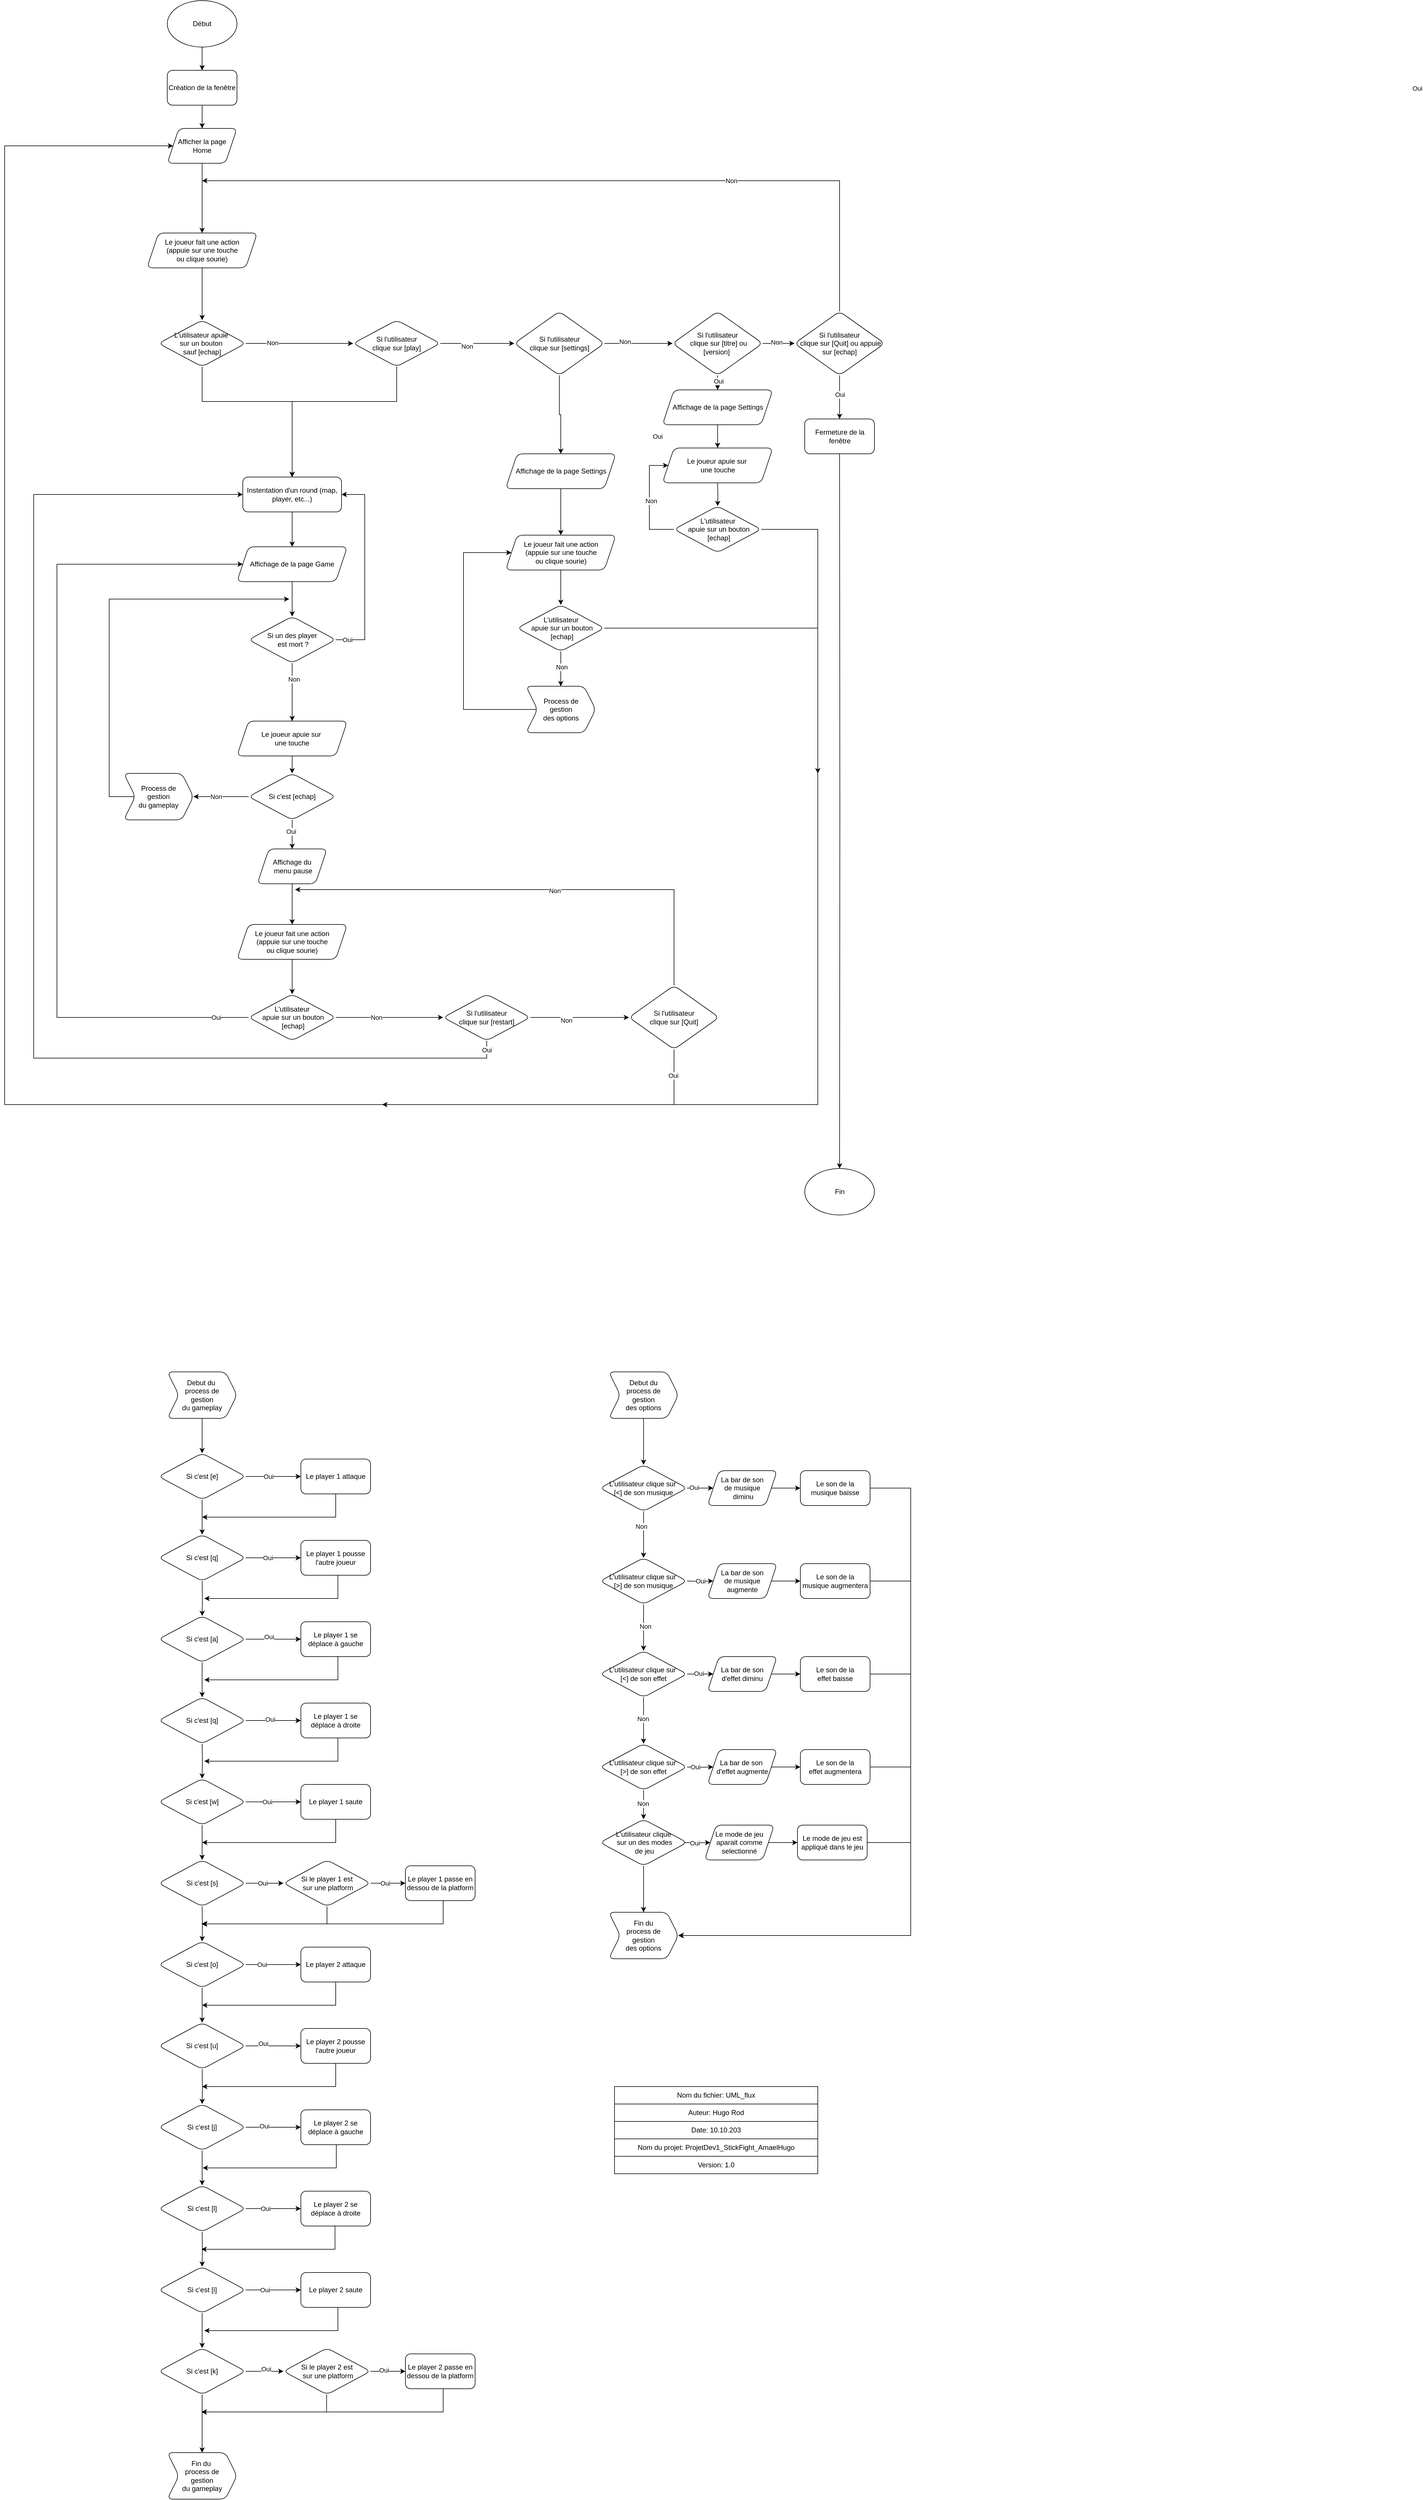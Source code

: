 <mxfile version="28.0.6">
  <diagram id="C5RBs43oDa-KdzZeNtuy" name="Page-1">
    <mxGraphModel dx="2081" dy="1051" grid="1" gridSize="10" guides="1" tooltips="1" connect="1" arrows="1" fold="1" page="1" pageScale="1" pageWidth="827" pageHeight="1169" math="0" shadow="0">
      <root>
        <mxCell id="WIyWlLk6GJQsqaUBKTNV-0" />
        <mxCell id="WIyWlLk6GJQsqaUBKTNV-1" parent="WIyWlLk6GJQsqaUBKTNV-0" />
        <mxCell id="1rWWHiv415uTbC56ZcCM-3" value="" style="edgeStyle=orthogonalEdgeStyle;rounded=0;orthogonalLoop=1;jettySize=auto;html=1;" parent="WIyWlLk6GJQsqaUBKTNV-1" source="1rWWHiv415uTbC56ZcCM-1" target="1rWWHiv415uTbC56ZcCM-2" edge="1">
          <mxGeometry relative="1" as="geometry" />
        </mxCell>
        <mxCell id="1rWWHiv415uTbC56ZcCM-1" value="Début" style="ellipse;whiteSpace=wrap;html=1;" parent="WIyWlLk6GJQsqaUBKTNV-1" vertex="1">
          <mxGeometry x="330" y="20" width="120" height="80" as="geometry" />
        </mxCell>
        <mxCell id="1rWWHiv415uTbC56ZcCM-9" value="" style="edgeStyle=orthogonalEdgeStyle;rounded=0;orthogonalLoop=1;jettySize=auto;html=1;" parent="WIyWlLk6GJQsqaUBKTNV-1" source="1rWWHiv415uTbC56ZcCM-2" target="1rWWHiv415uTbC56ZcCM-8" edge="1">
          <mxGeometry relative="1" as="geometry" />
        </mxCell>
        <mxCell id="1rWWHiv415uTbC56ZcCM-2" value="Création de la fenêtre" style="rounded=1;whiteSpace=wrap;html=1;" parent="WIyWlLk6GJQsqaUBKTNV-1" vertex="1">
          <mxGeometry x="330" y="140" width="120" height="60" as="geometry" />
        </mxCell>
        <mxCell id="1rWWHiv415uTbC56ZcCM-11" value="" style="edgeStyle=orthogonalEdgeStyle;rounded=0;orthogonalLoop=1;jettySize=auto;html=1;" parent="WIyWlLk6GJQsqaUBKTNV-1" source="1rWWHiv415uTbC56ZcCM-24" target="1rWWHiv415uTbC56ZcCM-10" edge="1">
          <mxGeometry relative="1" as="geometry" />
        </mxCell>
        <mxCell id="1rWWHiv415uTbC56ZcCM-26" value="Non" style="edgeLabel;html=1;align=center;verticalAlign=middle;resizable=0;points=[];" parent="1rWWHiv415uTbC56ZcCM-11" vertex="1" connectable="0">
          <mxGeometry x="-0.504" y="1" relative="1" as="geometry">
            <mxPoint as="offset" />
          </mxGeometry>
        </mxCell>
        <mxCell id="1rWWHiv415uTbC56ZcCM-8" value="Afficher la page Home" style="shape=parallelogram;perimeter=parallelogramPerimeter;whiteSpace=wrap;html=1;fixedSize=1;rounded=1;" parent="WIyWlLk6GJQsqaUBKTNV-1" vertex="1">
          <mxGeometry x="330" y="240" width="120" height="60" as="geometry" />
        </mxCell>
        <mxCell id="1rWWHiv415uTbC56ZcCM-13" value="" style="edgeStyle=orthogonalEdgeStyle;rounded=0;orthogonalLoop=1;jettySize=auto;html=1;" parent="WIyWlLk6GJQsqaUBKTNV-1" source="1rWWHiv415uTbC56ZcCM-10" target="1rWWHiv415uTbC56ZcCM-12" edge="1">
          <mxGeometry relative="1" as="geometry" />
        </mxCell>
        <mxCell id="1rWWHiv415uTbC56ZcCM-14" value="Non" style="edgeLabel;html=1;align=center;verticalAlign=middle;resizable=0;points=[];" parent="1rWWHiv415uTbC56ZcCM-13" vertex="1" connectable="0">
          <mxGeometry x="-0.275" y="-5" relative="1" as="geometry">
            <mxPoint as="offset" />
          </mxGeometry>
        </mxCell>
        <mxCell id="1rWWHiv415uTbC56ZcCM-28" style="edgeStyle=orthogonalEdgeStyle;rounded=0;orthogonalLoop=1;jettySize=auto;html=1;entryX=0.5;entryY=0;entryDx=0;entryDy=0;" parent="WIyWlLk6GJQsqaUBKTNV-1" source="1rWWHiv415uTbC56ZcCM-10" edge="1" target="1rWWHiv415uTbC56ZcCM-112">
          <mxGeometry relative="1" as="geometry">
            <mxPoint x="545" y="740" as="targetPoint" />
            <Array as="points">
              <mxPoint x="725" y="710" />
              <mxPoint x="545" y="710" />
            </Array>
          </mxGeometry>
        </mxCell>
        <mxCell id="1rWWHiv415uTbC56ZcCM-10" value="Si l&#39;utilisateur&lt;div&gt;&lt;span style=&quot;background-color: transparent; color: light-dark(rgb(0, 0, 0), rgb(255, 255, 255));&quot;&gt;&amp;nbsp;clique&amp;nbsp;&lt;/span&gt;&lt;span style=&quot;background-color: transparent; color: light-dark(rgb(0, 0, 0), rgb(255, 255, 255));&quot;&gt;sur [play]&amp;nbsp;&lt;/span&gt;&lt;/div&gt;" style="rhombus;whiteSpace=wrap;html=1;rounded=1;" parent="WIyWlLk6GJQsqaUBKTNV-1" vertex="1">
          <mxGeometry x="650" y="570" width="150" height="80" as="geometry" />
        </mxCell>
        <mxCell id="1rWWHiv415uTbC56ZcCM-16" value="" style="edgeStyle=orthogonalEdgeStyle;rounded=0;orthogonalLoop=1;jettySize=auto;html=1;" parent="WIyWlLk6GJQsqaUBKTNV-1" source="1rWWHiv415uTbC56ZcCM-96" target="1rWWHiv415uTbC56ZcCM-15" edge="1">
          <mxGeometry relative="1" as="geometry" />
        </mxCell>
        <mxCell id="g7Kq75A3wQ--66zkgri0-3" value="Non" style="edgeLabel;html=1;align=center;verticalAlign=middle;resizable=0;points=[];" vertex="1" connectable="0" parent="1rWWHiv415uTbC56ZcCM-16">
          <mxGeometry x="-0.127" y="2" relative="1" as="geometry">
            <mxPoint as="offset" />
          </mxGeometry>
        </mxCell>
        <mxCell id="1rWWHiv415uTbC56ZcCM-83" value="" style="edgeStyle=orthogonalEdgeStyle;rounded=0;orthogonalLoop=1;jettySize=auto;html=1;" parent="WIyWlLk6GJQsqaUBKTNV-1" source="1rWWHiv415uTbC56ZcCM-12" target="1rWWHiv415uTbC56ZcCM-82" edge="1">
          <mxGeometry relative="1" as="geometry" />
        </mxCell>
        <mxCell id="1rWWHiv415uTbC56ZcCM-12" value="Si l&#39;utilisateur&lt;br&gt;&lt;span style=&quot;background-color: transparent; color: light-dark(rgb(0, 0, 0), rgb(255, 255, 255));&quot;&gt;&amp;nbsp;clique&amp;nbsp;&lt;/span&gt;&lt;span style=&quot;background-color: transparent; color: light-dark(rgb(0, 0, 0), rgb(255, 255, 255));&quot;&gt;sur&amp;nbsp;&lt;/span&gt;[settings]&amp;nbsp;" style="rhombus;whiteSpace=wrap;html=1;rounded=1;" parent="WIyWlLk6GJQsqaUBKTNV-1" vertex="1">
          <mxGeometry x="927.5" y="555" width="155" height="110" as="geometry" />
        </mxCell>
        <mxCell id="1rWWHiv415uTbC56ZcCM-18" style="edgeStyle=orthogonalEdgeStyle;rounded=0;orthogonalLoop=1;jettySize=auto;html=1;" parent="WIyWlLk6GJQsqaUBKTNV-1" source="1rWWHiv415uTbC56ZcCM-15" edge="1">
          <mxGeometry relative="1" as="geometry">
            <mxPoint x="390" y="330" as="targetPoint" />
            <Array as="points">
              <mxPoint x="1488" y="330" />
              <mxPoint x="391" y="330" />
            </Array>
          </mxGeometry>
        </mxCell>
        <mxCell id="1rWWHiv415uTbC56ZcCM-19" value="Non" style="edgeLabel;html=1;align=center;verticalAlign=middle;resizable=0;points=[];" parent="1rWWHiv415uTbC56ZcCM-18" vertex="1" connectable="0">
          <mxGeometry x="-0.377" relative="1" as="geometry">
            <mxPoint as="offset" />
          </mxGeometry>
        </mxCell>
        <mxCell id="1rWWHiv415uTbC56ZcCM-111" style="edgeStyle=orthogonalEdgeStyle;rounded=0;orthogonalLoop=1;jettySize=auto;html=1;entryX=0.5;entryY=0;entryDx=0;entryDy=0;" parent="WIyWlLk6GJQsqaUBKTNV-1" target="1rWWHiv415uTbC56ZcCM-110" edge="1">
          <mxGeometry relative="1" as="geometry">
            <mxPoint x="1487.5" y="800" as="sourcePoint" />
          </mxGeometry>
        </mxCell>
        <mxCell id="1rWWHiv415uTbC56ZcCM-15" value="Si l&#39;utilisateur&lt;br&gt;&lt;span style=&quot;background-color: transparent; color: light-dark(rgb(0, 0, 0), rgb(255, 255, 255));&quot;&gt;&amp;nbsp;clique&amp;nbsp;&lt;/span&gt;&lt;span style=&quot;background-color: transparent; color: light-dark(rgb(0, 0, 0), rgb(255, 255, 255));&quot;&gt;sur&lt;/span&gt;&amp;nbsp;[Quit] ou appuie sur [echap]" style="rhombus;whiteSpace=wrap;html=1;rounded=1;" parent="WIyWlLk6GJQsqaUBKTNV-1" vertex="1">
          <mxGeometry x="1410" y="555" width="155" height="110" as="geometry" />
        </mxCell>
        <mxCell id="1rWWHiv415uTbC56ZcCM-23" value="" style="edgeStyle=orthogonalEdgeStyle;rounded=0;orthogonalLoop=1;jettySize=auto;html=1;" parent="WIyWlLk6GJQsqaUBKTNV-1" source="1rWWHiv415uTbC56ZcCM-8" target="1rWWHiv415uTbC56ZcCM-22" edge="1">
          <mxGeometry relative="1" as="geometry">
            <mxPoint x="390" y="300" as="sourcePoint" />
            <mxPoint x="390" y="555" as="targetPoint" />
          </mxGeometry>
        </mxCell>
        <mxCell id="1rWWHiv415uTbC56ZcCM-22" value="Le joueur fait une action&lt;div&gt;&amp;nbsp;(appuie sur une touche&amp;nbsp;&lt;div&gt;ou clique sourie)&lt;/div&gt;&lt;/div&gt;" style="shape=parallelogram;perimeter=parallelogramPerimeter;whiteSpace=wrap;html=1;fixedSize=1;rounded=1;" parent="WIyWlLk6GJQsqaUBKTNV-1" vertex="1">
          <mxGeometry x="295" y="420" width="190" height="60" as="geometry" />
        </mxCell>
        <mxCell id="1rWWHiv415uTbC56ZcCM-25" value="" style="edgeStyle=orthogonalEdgeStyle;rounded=0;orthogonalLoop=1;jettySize=auto;html=1;" parent="WIyWlLk6GJQsqaUBKTNV-1" source="1rWWHiv415uTbC56ZcCM-22" target="1rWWHiv415uTbC56ZcCM-24" edge="1">
          <mxGeometry relative="1" as="geometry">
            <mxPoint x="390" y="430" as="sourcePoint" />
            <mxPoint x="390" y="555" as="targetPoint" />
          </mxGeometry>
        </mxCell>
        <mxCell id="1rWWHiv415uTbC56ZcCM-27" style="edgeStyle=orthogonalEdgeStyle;rounded=0;orthogonalLoop=1;jettySize=auto;html=1;entryX=0.5;entryY=0;entryDx=0;entryDy=0;" parent="WIyWlLk6GJQsqaUBKTNV-1" source="1rWWHiv415uTbC56ZcCM-112" target="1rWWHiv415uTbC56ZcCM-112" edge="1">
          <mxGeometry relative="1" as="geometry">
            <mxPoint x="545" y="740" as="targetPoint" />
            <Array as="points">
              <mxPoint x="545" y="780" />
              <mxPoint x="545" y="780" />
            </Array>
          </mxGeometry>
        </mxCell>
        <mxCell id="1rWWHiv415uTbC56ZcCM-24" value="L&#39;utilisateur apuie&amp;nbsp;&lt;div&gt;sur&amp;nbsp;&lt;span style=&quot;background-color: transparent; color: light-dark(rgb(0, 0, 0), rgb(255, 255, 255));&quot;&gt;un bouton&amp;nbsp;&lt;/span&gt;&lt;/div&gt;&lt;div&gt;&lt;span style=&quot;background-color: transparent; color: light-dark(rgb(0, 0, 0), rgb(255, 255, 255));&quot;&gt;sauf&amp;nbsp;&lt;/span&gt;&lt;span style=&quot;background-color: transparent; color: light-dark(rgb(0, 0, 0), rgb(255, 255, 255));&quot;&gt;[echap]&lt;/span&gt;&lt;/div&gt;" style="rhombus;whiteSpace=wrap;html=1;rounded=1;" parent="WIyWlLk6GJQsqaUBKTNV-1" vertex="1">
          <mxGeometry x="315" y="570" width="150" height="80" as="geometry" />
        </mxCell>
        <mxCell id="1rWWHiv415uTbC56ZcCM-37" style="edgeStyle=orthogonalEdgeStyle;rounded=0;orthogonalLoop=1;jettySize=auto;html=1;entryX=0.5;entryY=0;entryDx=0;entryDy=0;" parent="WIyWlLk6GJQsqaUBKTNV-1" source="1rWWHiv415uTbC56ZcCM-29" target="1rWWHiv415uTbC56ZcCM-35" edge="1">
          <mxGeometry relative="1" as="geometry" />
        </mxCell>
        <mxCell id="1rWWHiv415uTbC56ZcCM-29" value="Le joueur apuie sur&amp;nbsp;&lt;div&gt;une touche&lt;/div&gt;" style="shape=parallelogram;perimeter=parallelogramPerimeter;whiteSpace=wrap;html=1;fixedSize=1;rounded=1;" parent="WIyWlLk6GJQsqaUBKTNV-1" vertex="1">
          <mxGeometry x="450" y="1260" width="190" height="60" as="geometry" />
        </mxCell>
        <mxCell id="1rWWHiv415uTbC56ZcCM-40" value="" style="edgeStyle=orthogonalEdgeStyle;rounded=0;orthogonalLoop=1;jettySize=auto;html=1;" parent="WIyWlLk6GJQsqaUBKTNV-1" source="1rWWHiv415uTbC56ZcCM-35" target="1rWWHiv415uTbC56ZcCM-39" edge="1">
          <mxGeometry relative="1" as="geometry" />
        </mxCell>
        <mxCell id="1rWWHiv415uTbC56ZcCM-69" value="Oui" style="edgeLabel;html=1;align=center;verticalAlign=middle;resizable=0;points=[];" parent="1rWWHiv415uTbC56ZcCM-40" vertex="1" connectable="0">
          <mxGeometry x="-0.2" y="-2" relative="1" as="geometry">
            <mxPoint as="offset" />
          </mxGeometry>
        </mxCell>
        <mxCell id="1rWWHiv415uTbC56ZcCM-44" value="" style="edgeStyle=orthogonalEdgeStyle;rounded=0;orthogonalLoop=1;jettySize=auto;html=1;" parent="WIyWlLk6GJQsqaUBKTNV-1" source="1rWWHiv415uTbC56ZcCM-35" target="1rWWHiv415uTbC56ZcCM-43" edge="1">
          <mxGeometry relative="1" as="geometry" />
        </mxCell>
        <mxCell id="1rWWHiv415uTbC56ZcCM-70" value="Non" style="edgeLabel;html=1;align=center;verticalAlign=middle;resizable=0;points=[];" parent="1rWWHiv415uTbC56ZcCM-44" vertex="1" connectable="0">
          <mxGeometry x="0.326" y="-3" relative="1" as="geometry">
            <mxPoint x="7" y="3" as="offset" />
          </mxGeometry>
        </mxCell>
        <mxCell id="1rWWHiv415uTbC56ZcCM-35" value="Si c&#39;est [echap]" style="rhombus;whiteSpace=wrap;html=1;rounded=1;" parent="WIyWlLk6GJQsqaUBKTNV-1" vertex="1">
          <mxGeometry x="470" y="1350" width="150" height="80" as="geometry" />
        </mxCell>
        <mxCell id="1rWWHiv415uTbC56ZcCM-54" style="edgeStyle=orthogonalEdgeStyle;rounded=0;orthogonalLoop=1;jettySize=auto;html=1;entryX=0.5;entryY=0;entryDx=0;entryDy=0;" parent="WIyWlLk6GJQsqaUBKTNV-1" source="1rWWHiv415uTbC56ZcCM-39" target="1rWWHiv415uTbC56ZcCM-51" edge="1">
          <mxGeometry relative="1" as="geometry" />
        </mxCell>
        <mxCell id="1rWWHiv415uTbC56ZcCM-39" value="Affichage du&lt;div&gt;&amp;nbsp;menu pause&lt;/div&gt;" style="shape=parallelogram;perimeter=parallelogramPerimeter;whiteSpace=wrap;html=1;fixedSize=1;rounded=1;" parent="WIyWlLk6GJQsqaUBKTNV-1" vertex="1">
          <mxGeometry x="485" y="1480" width="120" height="60" as="geometry" />
        </mxCell>
        <mxCell id="1rWWHiv415uTbC56ZcCM-67" style="edgeStyle=orthogonalEdgeStyle;rounded=0;orthogonalLoop=1;jettySize=auto;html=1;" parent="WIyWlLk6GJQsqaUBKTNV-1" source="1rWWHiv415uTbC56ZcCM-43" edge="1">
          <mxGeometry relative="1" as="geometry">
            <mxPoint x="540" y="1050" as="targetPoint" />
            <Array as="points">
              <mxPoint x="230" y="1390" />
              <mxPoint x="230" y="1050" />
            </Array>
          </mxGeometry>
        </mxCell>
        <mxCell id="1rWWHiv415uTbC56ZcCM-43" value="Process de&lt;div&gt;&amp;nbsp;gestion&amp;nbsp;&lt;/div&gt;&lt;div&gt;du gameplay&lt;/div&gt;" style="shape=step;perimeter=stepPerimeter;whiteSpace=wrap;html=1;fixedSize=1;rounded=1;" parent="WIyWlLk6GJQsqaUBKTNV-1" vertex="1">
          <mxGeometry x="255" y="1350" width="120" height="80" as="geometry" />
        </mxCell>
        <mxCell id="1rWWHiv415uTbC56ZcCM-45" value="" style="edgeStyle=orthogonalEdgeStyle;rounded=0;orthogonalLoop=1;jettySize=auto;html=1;" parent="WIyWlLk6GJQsqaUBKTNV-1" source="1rWWHiv415uTbC56ZcCM-53" target="1rWWHiv415uTbC56ZcCM-49" edge="1">
          <mxGeometry relative="1" as="geometry" />
        </mxCell>
        <mxCell id="1rWWHiv415uTbC56ZcCM-46" value="Non" style="edgeLabel;html=1;align=center;verticalAlign=middle;resizable=0;points=[];" parent="1rWWHiv415uTbC56ZcCM-45" vertex="1" connectable="0">
          <mxGeometry x="-0.504" y="1" relative="1" as="geometry">
            <mxPoint x="24" y="1" as="offset" />
          </mxGeometry>
        </mxCell>
        <mxCell id="1rWWHiv415uTbC56ZcCM-47" value="" style="edgeStyle=orthogonalEdgeStyle;rounded=0;orthogonalLoop=1;jettySize=auto;html=1;" parent="WIyWlLk6GJQsqaUBKTNV-1" source="1rWWHiv415uTbC56ZcCM-49" target="1rWWHiv415uTbC56ZcCM-50" edge="1">
          <mxGeometry relative="1" as="geometry" />
        </mxCell>
        <mxCell id="1rWWHiv415uTbC56ZcCM-48" value="Non" style="edgeLabel;html=1;align=center;verticalAlign=middle;resizable=0;points=[];" parent="1rWWHiv415uTbC56ZcCM-47" vertex="1" connectable="0">
          <mxGeometry x="-0.275" y="-5" relative="1" as="geometry">
            <mxPoint as="offset" />
          </mxGeometry>
        </mxCell>
        <mxCell id="1rWWHiv415uTbC56ZcCM-65" style="edgeStyle=orthogonalEdgeStyle;rounded=0;orthogonalLoop=1;jettySize=auto;html=1;entryX=0;entryY=0.5;entryDx=0;entryDy=0;" parent="WIyWlLk6GJQsqaUBKTNV-1" source="1rWWHiv415uTbC56ZcCM-49" edge="1" target="1rWWHiv415uTbC56ZcCM-112">
          <mxGeometry relative="1" as="geometry">
            <mxPoint x="460" y="990" as="targetPoint" />
            <Array as="points">
              <mxPoint x="880" y="1840" />
              <mxPoint x="100" y="1840" />
              <mxPoint x="100" y="870" />
            </Array>
          </mxGeometry>
        </mxCell>
        <mxCell id="1rWWHiv415uTbC56ZcCM-66" value="Oui" style="edgeLabel;html=1;align=center;verticalAlign=middle;resizable=0;points=[];rotation=0;" parent="1rWWHiv415uTbC56ZcCM-65" vertex="1" connectable="0">
          <mxGeometry x="-0.205" y="2" relative="1" as="geometry">
            <mxPoint x="782" y="26" as="offset" />
          </mxGeometry>
        </mxCell>
        <mxCell id="1rWWHiv415uTbC56ZcCM-49" value="Si l&#39;utilisateur&lt;div&gt;&lt;span style=&quot;background-color: transparent; color: light-dark(rgb(0, 0, 0), rgb(255, 255, 255));&quot;&gt;&amp;nbsp;clique&amp;nbsp;&lt;/span&gt;&lt;span style=&quot;background-color: transparent; color: light-dark(rgb(0, 0, 0), rgb(255, 255, 255));&quot;&gt;sur [restart]&amp;nbsp;&lt;/span&gt;&lt;/div&gt;" style="rhombus;whiteSpace=wrap;html=1;rounded=1;" parent="WIyWlLk6GJQsqaUBKTNV-1" vertex="1">
          <mxGeometry x="805" y="1730" width="150" height="80" as="geometry" />
        </mxCell>
        <mxCell id="1rWWHiv415uTbC56ZcCM-76" style="edgeStyle=orthogonalEdgeStyle;rounded=0;orthogonalLoop=1;jettySize=auto;html=1;entryX=0;entryY=0.5;entryDx=0;entryDy=0;" parent="WIyWlLk6GJQsqaUBKTNV-1" source="1rWWHiv415uTbC56ZcCM-50" target="1rWWHiv415uTbC56ZcCM-8" edge="1">
          <mxGeometry relative="1" as="geometry">
            <Array as="points">
              <mxPoint x="1203" y="1920" />
              <mxPoint x="50" y="1920" />
              <mxPoint x="50" y="270" />
            </Array>
          </mxGeometry>
        </mxCell>
        <mxCell id="1rWWHiv415uTbC56ZcCM-77" value="Oui" style="edgeLabel;html=1;align=center;verticalAlign=middle;resizable=0;points=[];" parent="1rWWHiv415uTbC56ZcCM-76" vertex="1" connectable="0">
          <mxGeometry x="-0.947" y="-2" relative="1" as="geometry">
            <mxPoint y="-40" as="offset" />
          </mxGeometry>
        </mxCell>
        <mxCell id="1rWWHiv415uTbC56ZcCM-78" style="edgeStyle=orthogonalEdgeStyle;rounded=0;orthogonalLoop=1;jettySize=auto;html=1;" parent="WIyWlLk6GJQsqaUBKTNV-1" source="1rWWHiv415uTbC56ZcCM-50" edge="1">
          <mxGeometry relative="1" as="geometry">
            <mxPoint x="550" y="1550" as="targetPoint" />
            <Array as="points">
              <mxPoint x="1203" y="1550" />
            </Array>
          </mxGeometry>
        </mxCell>
        <mxCell id="1rWWHiv415uTbC56ZcCM-79" value="Non" style="edgeLabel;html=1;align=center;verticalAlign=middle;resizable=0;points=[];" parent="1rWWHiv415uTbC56ZcCM-78" vertex="1" connectable="0">
          <mxGeometry x="-0.091" y="2" relative="1" as="geometry">
            <mxPoint x="1" as="offset" />
          </mxGeometry>
        </mxCell>
        <mxCell id="1rWWHiv415uTbC56ZcCM-50" value="Si l&#39;utilisateur&lt;br&gt;&lt;span style=&quot;background-color: transparent; color: light-dark(rgb(0, 0, 0), rgb(255, 255, 255));&quot;&gt;&amp;nbsp;clique&amp;nbsp;&lt;/span&gt;&lt;span style=&quot;background-color: transparent; color: light-dark(rgb(0, 0, 0), rgb(255, 255, 255));&quot;&gt;sur&amp;nbsp;&lt;/span&gt;[Quit]&amp;nbsp;" style="rhombus;whiteSpace=wrap;html=1;rounded=1;" parent="WIyWlLk6GJQsqaUBKTNV-1" vertex="1">
          <mxGeometry x="1125" y="1715" width="155" height="110" as="geometry" />
        </mxCell>
        <mxCell id="1rWWHiv415uTbC56ZcCM-51" value="Le joueur fait une action&lt;div&gt;&amp;nbsp;(appuie sur une touche&amp;nbsp;&lt;div&gt;ou clique sourie)&lt;/div&gt;&lt;/div&gt;" style="shape=parallelogram;perimeter=parallelogramPerimeter;whiteSpace=wrap;html=1;fixedSize=1;rounded=1;" parent="WIyWlLk6GJQsqaUBKTNV-1" vertex="1">
          <mxGeometry x="450" y="1610" width="190" height="60" as="geometry" />
        </mxCell>
        <mxCell id="1rWWHiv415uTbC56ZcCM-52" value="" style="edgeStyle=orthogonalEdgeStyle;rounded=0;orthogonalLoop=1;jettySize=auto;html=1;" parent="WIyWlLk6GJQsqaUBKTNV-1" source="1rWWHiv415uTbC56ZcCM-51" target="1rWWHiv415uTbC56ZcCM-53" edge="1">
          <mxGeometry relative="1" as="geometry">
            <mxPoint x="545" y="1590" as="sourcePoint" />
            <mxPoint x="545" y="1715" as="targetPoint" />
          </mxGeometry>
        </mxCell>
        <mxCell id="1rWWHiv415uTbC56ZcCM-60" style="edgeStyle=orthogonalEdgeStyle;rounded=0;orthogonalLoop=1;jettySize=auto;html=1;entryX=0;entryY=0.5;entryDx=0;entryDy=0;" parent="WIyWlLk6GJQsqaUBKTNV-1" source="1rWWHiv415uTbC56ZcCM-53" target="1rWWHiv415uTbC56ZcCM-56" edge="1">
          <mxGeometry relative="1" as="geometry">
            <Array as="points">
              <mxPoint x="140" y="1770" />
              <mxPoint x="140" y="990" />
            </Array>
          </mxGeometry>
        </mxCell>
        <mxCell id="1rWWHiv415uTbC56ZcCM-61" value="Oui" style="edgeLabel;html=1;align=center;verticalAlign=middle;resizable=0;points=[];" parent="1rWWHiv415uTbC56ZcCM-60" vertex="1" connectable="0">
          <mxGeometry x="-0.072" y="1" relative="1" as="geometry">
            <mxPoint x="275" y="333" as="offset" />
          </mxGeometry>
        </mxCell>
        <mxCell id="1rWWHiv415uTbC56ZcCM-53" value="L&#39;utilisateur&lt;div&gt;&amp;nbsp;apuie&amp;nbsp;&lt;span style=&quot;background-color: transparent; color: light-dark(rgb(0, 0, 0), rgb(255, 255, 255));&quot;&gt;sur&amp;nbsp;&lt;/span&gt;&lt;span style=&quot;background-color: transparent; color: light-dark(rgb(0, 0, 0), rgb(255, 255, 255));&quot;&gt;un bouton&lt;/span&gt;&lt;div&gt;&lt;span style=&quot;background-color: transparent; color: light-dark(rgb(0, 0, 0), rgb(255, 255, 255));&quot;&gt;&amp;nbsp;[echap]&lt;/span&gt;&lt;/div&gt;&lt;/div&gt;" style="rhombus;whiteSpace=wrap;html=1;rounded=1;" parent="WIyWlLk6GJQsqaUBKTNV-1" vertex="1">
          <mxGeometry x="470" y="1730" width="150" height="80" as="geometry" />
        </mxCell>
        <mxCell id="1rWWHiv415uTbC56ZcCM-59" style="edgeStyle=orthogonalEdgeStyle;rounded=0;orthogonalLoop=1;jettySize=auto;html=1;entryX=0.5;entryY=0;entryDx=0;entryDy=0;" parent="WIyWlLk6GJQsqaUBKTNV-1" source="1rWWHiv415uTbC56ZcCM-71" target="1rWWHiv415uTbC56ZcCM-29" edge="1">
          <mxGeometry relative="1" as="geometry" />
        </mxCell>
        <mxCell id="1rWWHiv415uTbC56ZcCM-75" value="Non" style="edgeLabel;html=1;align=center;verticalAlign=middle;resizable=0;points=[];" parent="1rWWHiv415uTbC56ZcCM-59" vertex="1" connectable="0">
          <mxGeometry x="-0.44" y="3" relative="1" as="geometry">
            <mxPoint as="offset" />
          </mxGeometry>
        </mxCell>
        <mxCell id="1rWWHiv415uTbC56ZcCM-56" value="Affichage de la page Game" style="shape=parallelogram;perimeter=parallelogramPerimeter;whiteSpace=wrap;html=1;fixedSize=1;rounded=1;" parent="WIyWlLk6GJQsqaUBKTNV-1" vertex="1">
          <mxGeometry x="450" y="960" width="190" height="60" as="geometry" />
        </mxCell>
        <mxCell id="1rWWHiv415uTbC56ZcCM-72" value="" style="edgeStyle=orthogonalEdgeStyle;rounded=0;orthogonalLoop=1;jettySize=auto;html=1;entryX=0.5;entryY=0;entryDx=0;entryDy=0;exitX=0.5;exitY=1;exitDx=0;exitDy=0;" parent="WIyWlLk6GJQsqaUBKTNV-1" target="1rWWHiv415uTbC56ZcCM-71" edge="1" source="1rWWHiv415uTbC56ZcCM-56">
          <mxGeometry relative="1" as="geometry">
            <mxPoint x="545" y="1020" as="sourcePoint" />
            <mxPoint x="545" y="1260" as="targetPoint" />
          </mxGeometry>
        </mxCell>
        <mxCell id="1rWWHiv415uTbC56ZcCM-73" style="edgeStyle=orthogonalEdgeStyle;rounded=0;orthogonalLoop=1;jettySize=auto;html=1;entryX=1;entryY=0.5;entryDx=0;entryDy=0;" parent="WIyWlLk6GJQsqaUBKTNV-1" source="1rWWHiv415uTbC56ZcCM-71" edge="1" target="1rWWHiv415uTbC56ZcCM-112">
          <mxGeometry relative="1" as="geometry">
            <mxPoint x="630" y="990" as="targetPoint" />
            <Array as="points">
              <mxPoint x="670" y="1120" />
              <mxPoint x="670" y="870" />
            </Array>
          </mxGeometry>
        </mxCell>
        <mxCell id="1rWWHiv415uTbC56ZcCM-74" value="Oui" style="edgeLabel;html=1;align=center;verticalAlign=middle;resizable=0;points=[];" parent="1rWWHiv415uTbC56ZcCM-73" vertex="1" connectable="0">
          <mxGeometry x="-0.125" y="-3" relative="1" as="geometry">
            <mxPoint x="-33" y="99" as="offset" />
          </mxGeometry>
        </mxCell>
        <mxCell id="1rWWHiv415uTbC56ZcCM-71" value="Si un des player&lt;div&gt;&amp;nbsp;est mort ?&lt;/div&gt;" style="rhombus;whiteSpace=wrap;html=1;rounded=1;" parent="WIyWlLk6GJQsqaUBKTNV-1" vertex="1">
          <mxGeometry x="470" y="1080" width="150" height="80" as="geometry" />
        </mxCell>
        <mxCell id="1rWWHiv415uTbC56ZcCM-86" value="" style="edgeStyle=orthogonalEdgeStyle;rounded=0;orthogonalLoop=1;jettySize=auto;html=1;" parent="WIyWlLk6GJQsqaUBKTNV-1" source="1rWWHiv415uTbC56ZcCM-82" target="1rWWHiv415uTbC56ZcCM-85" edge="1">
          <mxGeometry relative="1" as="geometry" />
        </mxCell>
        <mxCell id="1rWWHiv415uTbC56ZcCM-82" value="Affichage de la page Settings" style="shape=parallelogram;perimeter=parallelogramPerimeter;whiteSpace=wrap;html=1;fixedSize=1;rounded=1;" parent="WIyWlLk6GJQsqaUBKTNV-1" vertex="1">
          <mxGeometry x="912.5" y="800" width="190" height="60" as="geometry" />
        </mxCell>
        <mxCell id="1rWWHiv415uTbC56ZcCM-88" value="" style="edgeStyle=orthogonalEdgeStyle;rounded=0;orthogonalLoop=1;jettySize=auto;html=1;" parent="WIyWlLk6GJQsqaUBKTNV-1" source="1rWWHiv415uTbC56ZcCM-85" target="1rWWHiv415uTbC56ZcCM-87" edge="1">
          <mxGeometry relative="1" as="geometry" />
        </mxCell>
        <mxCell id="1rWWHiv415uTbC56ZcCM-85" value="Le joueur fait une action&lt;div&gt;&amp;nbsp;(appuie sur une touche&amp;nbsp;&lt;div&gt;ou clique sourie)&lt;/div&gt;&lt;/div&gt;" style="shape=parallelogram;perimeter=parallelogramPerimeter;whiteSpace=wrap;html=1;fixedSize=1;rounded=1;" parent="WIyWlLk6GJQsqaUBKTNV-1" vertex="1">
          <mxGeometry x="912.5" y="940" width="190" height="60" as="geometry" />
        </mxCell>
        <mxCell id="1rWWHiv415uTbC56ZcCM-89" style="edgeStyle=orthogonalEdgeStyle;rounded=0;orthogonalLoop=1;jettySize=auto;html=1;" parent="WIyWlLk6GJQsqaUBKTNV-1" source="1rWWHiv415uTbC56ZcCM-87" edge="1">
          <mxGeometry relative="1" as="geometry">
            <mxPoint x="700" y="1920" as="targetPoint" />
            <Array as="points">
              <mxPoint x="1450" y="1100" />
              <mxPoint x="1450" y="1920" />
            </Array>
          </mxGeometry>
        </mxCell>
        <mxCell id="1rWWHiv415uTbC56ZcCM-90" value="Oui" style="edgeLabel;html=1;align=center;verticalAlign=middle;resizable=0;points=[];" parent="1rWWHiv415uTbC56ZcCM-89" vertex="1" connectable="0">
          <mxGeometry x="-0.691" y="-2" relative="1" as="geometry">
            <mxPoint x="-208" y="-332" as="offset" />
          </mxGeometry>
        </mxCell>
        <mxCell id="1rWWHiv415uTbC56ZcCM-92" value="" style="edgeStyle=orthogonalEdgeStyle;rounded=0;orthogonalLoop=1;jettySize=auto;html=1;" parent="WIyWlLk6GJQsqaUBKTNV-1" source="1rWWHiv415uTbC56ZcCM-87" edge="1">
          <mxGeometry relative="1" as="geometry">
            <mxPoint x="1007.5" y="1200" as="targetPoint" />
          </mxGeometry>
        </mxCell>
        <mxCell id="1rWWHiv415uTbC56ZcCM-93" value="Non" style="edgeLabel;html=1;align=center;verticalAlign=middle;resizable=0;points=[];" parent="1rWWHiv415uTbC56ZcCM-92" vertex="1" connectable="0">
          <mxGeometry x="-0.125" y="1" relative="1" as="geometry">
            <mxPoint as="offset" />
          </mxGeometry>
        </mxCell>
        <mxCell id="1rWWHiv415uTbC56ZcCM-87" value="L&#39;utilisateur&lt;div&gt;&amp;nbsp;apuie&amp;nbsp;&lt;span style=&quot;background-color: transparent; color: light-dark(rgb(0, 0, 0), rgb(255, 255, 255));&quot;&gt;sur&amp;nbsp;&lt;/span&gt;&lt;span style=&quot;background-color: transparent; color: light-dark(rgb(0, 0, 0), rgb(255, 255, 255));&quot;&gt;un bouton&lt;/span&gt;&lt;div&gt;&lt;span style=&quot;background-color: transparent; color: light-dark(rgb(0, 0, 0), rgb(255, 255, 255));&quot;&gt;&amp;nbsp;[echap]&lt;/span&gt;&lt;/div&gt;&lt;/div&gt;" style="rhombus;whiteSpace=wrap;html=1;rounded=1;" parent="WIyWlLk6GJQsqaUBKTNV-1" vertex="1">
          <mxGeometry x="932.5" y="1060" width="150" height="80" as="geometry" />
        </mxCell>
        <mxCell id="1rWWHiv415uTbC56ZcCM-95" style="edgeStyle=orthogonalEdgeStyle;rounded=0;orthogonalLoop=1;jettySize=auto;html=1;entryX=0;entryY=0.5;entryDx=0;entryDy=0;" parent="WIyWlLk6GJQsqaUBKTNV-1" source="1rWWHiv415uTbC56ZcCM-94" target="1rWWHiv415uTbC56ZcCM-85" edge="1">
          <mxGeometry relative="1" as="geometry">
            <Array as="points">
              <mxPoint x="840" y="1240" />
              <mxPoint x="840" y="970" />
            </Array>
          </mxGeometry>
        </mxCell>
        <mxCell id="1rWWHiv415uTbC56ZcCM-94" value="Process de&lt;div&gt;&amp;nbsp;gestion&amp;nbsp;&lt;/div&gt;&lt;div&gt;des options&lt;/div&gt;" style="shape=step;perimeter=stepPerimeter;whiteSpace=wrap;html=1;fixedSize=1;rounded=1;" parent="WIyWlLk6GJQsqaUBKTNV-1" vertex="1">
          <mxGeometry x="947.5" y="1200" width="120" height="80" as="geometry" />
        </mxCell>
        <mxCell id="1rWWHiv415uTbC56ZcCM-97" value="" style="edgeStyle=orthogonalEdgeStyle;rounded=0;orthogonalLoop=1;jettySize=auto;html=1;" parent="WIyWlLk6GJQsqaUBKTNV-1" source="1rWWHiv415uTbC56ZcCM-12" target="1rWWHiv415uTbC56ZcCM-96" edge="1">
          <mxGeometry relative="1" as="geometry">
            <mxPoint x="1125" y="610" as="sourcePoint" />
            <mxPoint x="1410" y="610" as="targetPoint" />
          </mxGeometry>
        </mxCell>
        <mxCell id="1rWWHiv415uTbC56ZcCM-98" value="Non" style="edgeLabel;html=1;align=center;verticalAlign=middle;resizable=0;points=[];" parent="1rWWHiv415uTbC56ZcCM-97" vertex="1" connectable="0">
          <mxGeometry x="-0.404" y="3" relative="1" as="geometry">
            <mxPoint as="offset" />
          </mxGeometry>
        </mxCell>
        <mxCell id="1rWWHiv415uTbC56ZcCM-104" value="" style="edgeStyle=orthogonalEdgeStyle;rounded=0;orthogonalLoop=1;jettySize=auto;html=1;" parent="WIyWlLk6GJQsqaUBKTNV-1" source="1rWWHiv415uTbC56ZcCM-96" target="1rWWHiv415uTbC56ZcCM-100" edge="1">
          <mxGeometry relative="1" as="geometry" />
        </mxCell>
        <mxCell id="g7Kq75A3wQ--66zkgri0-2" value="Oui" style="edgeLabel;html=1;align=center;verticalAlign=middle;resizable=0;points=[];" vertex="1" connectable="0" parent="1rWWHiv415uTbC56ZcCM-104">
          <mxGeometry x="0.082" y="-1" relative="1" as="geometry">
            <mxPoint as="offset" />
          </mxGeometry>
        </mxCell>
        <mxCell id="1rWWHiv415uTbC56ZcCM-96" value="Si l&#39;utilisateur&lt;br&gt;&lt;span style=&quot;background-color: transparent; color: light-dark(rgb(0, 0, 0), rgb(255, 255, 255));&quot;&gt;&amp;nbsp;clique&amp;nbsp;&lt;/span&gt;&lt;span style=&quot;background-color: transparent; color: light-dark(rgb(0, 0, 0), rgb(255, 255, 255));&quot;&gt;sur&amp;nbsp;&lt;/span&gt;[titre] ou&lt;div&gt;[version]&amp;nbsp;&lt;/div&gt;" style="rhombus;whiteSpace=wrap;html=1;rounded=1;" parent="WIyWlLk6GJQsqaUBKTNV-1" vertex="1">
          <mxGeometry x="1200" y="555" width="155" height="110" as="geometry" />
        </mxCell>
        <mxCell id="1rWWHiv415uTbC56ZcCM-99" value="" style="edgeStyle=orthogonalEdgeStyle;rounded=0;orthogonalLoop=1;jettySize=auto;html=1;" parent="WIyWlLk6GJQsqaUBKTNV-1" source="1rWWHiv415uTbC56ZcCM-100" edge="1">
          <mxGeometry relative="1" as="geometry">
            <mxPoint x="1277.5" y="790" as="targetPoint" />
          </mxGeometry>
        </mxCell>
        <mxCell id="1rWWHiv415uTbC56ZcCM-100" value="Affichage de la page Settings" style="shape=parallelogram;perimeter=parallelogramPerimeter;whiteSpace=wrap;html=1;fixedSize=1;rounded=1;" parent="WIyWlLk6GJQsqaUBKTNV-1" vertex="1">
          <mxGeometry x="1182.5" y="690" width="190" height="60" as="geometry" />
        </mxCell>
        <mxCell id="1rWWHiv415uTbC56ZcCM-101" value="" style="edgeStyle=orthogonalEdgeStyle;rounded=0;orthogonalLoop=1;jettySize=auto;html=1;" parent="WIyWlLk6GJQsqaUBKTNV-1" target="1rWWHiv415uTbC56ZcCM-103" edge="1">
          <mxGeometry relative="1" as="geometry">
            <mxPoint x="1277.5" y="850" as="sourcePoint" />
          </mxGeometry>
        </mxCell>
        <mxCell id="1rWWHiv415uTbC56ZcCM-106" style="edgeStyle=orthogonalEdgeStyle;rounded=0;orthogonalLoop=1;jettySize=auto;html=1;" parent="WIyWlLk6GJQsqaUBKTNV-1" source="1rWWHiv415uTbC56ZcCM-103" edge="1">
          <mxGeometry relative="1" as="geometry">
            <mxPoint x="1450" y="1350" as="targetPoint" />
            <Array as="points">
              <mxPoint x="1450" y="930" />
            </Array>
          </mxGeometry>
        </mxCell>
        <mxCell id="1rWWHiv415uTbC56ZcCM-107" value="Oui" style="edgeLabel;html=1;align=center;verticalAlign=middle;resizable=0;points=[];" parent="1rWWHiv415uTbC56ZcCM-106" vertex="1" connectable="0">
          <mxGeometry x="-0.043" y="-1" relative="1" as="geometry">
            <mxPoint x="1033" y="-909" as="offset" />
          </mxGeometry>
        </mxCell>
        <mxCell id="1rWWHiv415uTbC56ZcCM-108" style="edgeStyle=orthogonalEdgeStyle;rounded=0;orthogonalLoop=1;jettySize=auto;html=1;entryX=0;entryY=0.5;entryDx=0;entryDy=0;" parent="WIyWlLk6GJQsqaUBKTNV-1" source="1rWWHiv415uTbC56ZcCM-103" target="1rWWHiv415uTbC56ZcCM-105" edge="1">
          <mxGeometry relative="1" as="geometry">
            <Array as="points">
              <mxPoint x="1160" y="930" />
              <mxPoint x="1160" y="820" />
            </Array>
          </mxGeometry>
        </mxCell>
        <mxCell id="1rWWHiv415uTbC56ZcCM-109" value="Non" style="edgeLabel;html=1;align=center;verticalAlign=middle;resizable=0;points=[];" parent="1rWWHiv415uTbC56ZcCM-108" vertex="1" connectable="0">
          <mxGeometry y="-3" relative="1" as="geometry">
            <mxPoint y="1" as="offset" />
          </mxGeometry>
        </mxCell>
        <mxCell id="1rWWHiv415uTbC56ZcCM-103" value="L&#39;utilisateur&lt;div&gt;&amp;nbsp;apuie&amp;nbsp;&lt;span style=&quot;background-color: transparent; color: light-dark(rgb(0, 0, 0), rgb(255, 255, 255));&quot;&gt;sur&amp;nbsp;&lt;/span&gt;&lt;span style=&quot;background-color: transparent; color: light-dark(rgb(0, 0, 0), rgb(255, 255, 255));&quot;&gt;un bouton&lt;/span&gt;&lt;div&gt;&lt;span style=&quot;background-color: transparent; color: light-dark(rgb(0, 0, 0), rgb(255, 255, 255));&quot;&gt;&amp;nbsp;[echap]&lt;/span&gt;&lt;/div&gt;&lt;/div&gt;" style="rhombus;whiteSpace=wrap;html=1;rounded=1;" parent="WIyWlLk6GJQsqaUBKTNV-1" vertex="1">
          <mxGeometry x="1202.5" y="890" width="150" height="80" as="geometry" />
        </mxCell>
        <mxCell id="1rWWHiv415uTbC56ZcCM-105" value="Le joueur apuie sur&amp;nbsp;&lt;div&gt;une touche&lt;/div&gt;" style="shape=parallelogram;perimeter=parallelogramPerimeter;whiteSpace=wrap;html=1;fixedSize=1;rounded=1;" parent="WIyWlLk6GJQsqaUBKTNV-1" vertex="1">
          <mxGeometry x="1182.5" y="790" width="190" height="60" as="geometry" />
        </mxCell>
        <mxCell id="1rWWHiv415uTbC56ZcCM-110" value="Fin" style="ellipse;whiteSpace=wrap;html=1;" parent="WIyWlLk6GJQsqaUBKTNV-1" vertex="1">
          <mxGeometry x="1427.5" y="2030" width="120" height="80" as="geometry" />
        </mxCell>
        <mxCell id="1rWWHiv415uTbC56ZcCM-114" value="" style="edgeStyle=orthogonalEdgeStyle;rounded=0;orthogonalLoop=1;jettySize=auto;html=1;entryX=0.5;entryY=0;entryDx=0;entryDy=0;" parent="WIyWlLk6GJQsqaUBKTNV-1" source="1rWWHiv415uTbC56ZcCM-15" edge="1">
          <mxGeometry relative="1" as="geometry">
            <mxPoint x="1488" y="665" as="sourcePoint" />
            <mxPoint x="1487.5" y="740" as="targetPoint" />
          </mxGeometry>
        </mxCell>
        <mxCell id="g7Kq75A3wQ--66zkgri0-5" value="Oui" style="edgeLabel;html=1;align=center;verticalAlign=middle;resizable=0;points=[];" vertex="1" connectable="0" parent="1rWWHiv415uTbC56ZcCM-114">
          <mxGeometry x="-0.133" relative="1" as="geometry">
            <mxPoint as="offset" />
          </mxGeometry>
        </mxCell>
        <mxCell id="1rWWHiv415uTbC56ZcCM-115" value="Fermeture de la fenêtre" style="rounded=1;whiteSpace=wrap;html=1;" parent="WIyWlLk6GJQsqaUBKTNV-1" vertex="1">
          <mxGeometry x="1427.5" y="740" width="120" height="60" as="geometry" />
        </mxCell>
        <mxCell id="1rWWHiv415uTbC56ZcCM-118" value="" style="edgeStyle=orthogonalEdgeStyle;rounded=0;orthogonalLoop=1;jettySize=auto;html=1;" parent="WIyWlLk6GJQsqaUBKTNV-1" source="1rWWHiv415uTbC56ZcCM-116" target="1rWWHiv415uTbC56ZcCM-117" edge="1">
          <mxGeometry relative="1" as="geometry" />
        </mxCell>
        <mxCell id="1rWWHiv415uTbC56ZcCM-116" value="Debut du&amp;nbsp;&lt;div&gt;process de&lt;div&gt;&amp;nbsp;gestion&amp;nbsp;&lt;/div&gt;&lt;div&gt;du gameplay&lt;/div&gt;&lt;/div&gt;" style="shape=step;perimeter=stepPerimeter;whiteSpace=wrap;html=1;fixedSize=1;rounded=1;" parent="WIyWlLk6GJQsqaUBKTNV-1" vertex="1">
          <mxGeometry x="330" y="2380" width="120" height="80" as="geometry" />
        </mxCell>
        <mxCell id="1rWWHiv415uTbC56ZcCM-120" value="" style="edgeStyle=orthogonalEdgeStyle;rounded=0;orthogonalLoop=1;jettySize=auto;html=1;" parent="WIyWlLk6GJQsqaUBKTNV-1" source="1rWWHiv415uTbC56ZcCM-117" target="1rWWHiv415uTbC56ZcCM-119" edge="1">
          <mxGeometry relative="1" as="geometry" />
        </mxCell>
        <mxCell id="1rWWHiv415uTbC56ZcCM-171" value="Oui" style="edgeLabel;html=1;align=center;verticalAlign=middle;resizable=0;points=[];" parent="1rWWHiv415uTbC56ZcCM-120" vertex="1" connectable="0">
          <mxGeometry x="-0.179" relative="1" as="geometry">
            <mxPoint as="offset" />
          </mxGeometry>
        </mxCell>
        <mxCell id="1rWWHiv415uTbC56ZcCM-117" value="Si c&#39;est [e]" style="rhombus;whiteSpace=wrap;html=1;rounded=1;" parent="WIyWlLk6GJQsqaUBKTNV-1" vertex="1">
          <mxGeometry x="315" y="2520" width="150" height="80" as="geometry" />
        </mxCell>
        <mxCell id="1rWWHiv415uTbC56ZcCM-185" style="edgeStyle=orthogonalEdgeStyle;rounded=0;orthogonalLoop=1;jettySize=auto;html=1;" parent="WIyWlLk6GJQsqaUBKTNV-1" source="1rWWHiv415uTbC56ZcCM-119" edge="1">
          <mxGeometry relative="1" as="geometry">
            <mxPoint x="390" y="2630" as="targetPoint" />
            <Array as="points">
              <mxPoint x="620" y="2630" />
            </Array>
          </mxGeometry>
        </mxCell>
        <mxCell id="1rWWHiv415uTbC56ZcCM-119" value="Le player 1 attaque" style="whiteSpace=wrap;html=1;rounded=1;" parent="WIyWlLk6GJQsqaUBKTNV-1" vertex="1">
          <mxGeometry x="560" y="2530" width="120" height="60" as="geometry" />
        </mxCell>
        <mxCell id="1rWWHiv415uTbC56ZcCM-121" value="" style="edgeStyle=orthogonalEdgeStyle;rounded=0;orthogonalLoop=1;jettySize=auto;html=1;exitX=0.5;exitY=1;exitDx=0;exitDy=0;" parent="WIyWlLk6GJQsqaUBKTNV-1" source="1rWWHiv415uTbC56ZcCM-117" target="1rWWHiv415uTbC56ZcCM-123" edge="1">
          <mxGeometry relative="1" as="geometry">
            <mxPoint x="385" y="2600" as="sourcePoint" />
          </mxGeometry>
        </mxCell>
        <mxCell id="1rWWHiv415uTbC56ZcCM-122" value="" style="edgeStyle=orthogonalEdgeStyle;rounded=0;orthogonalLoop=1;jettySize=auto;html=1;" parent="WIyWlLk6GJQsqaUBKTNV-1" source="1rWWHiv415uTbC56ZcCM-123" target="1rWWHiv415uTbC56ZcCM-124" edge="1">
          <mxGeometry relative="1" as="geometry" />
        </mxCell>
        <mxCell id="1rWWHiv415uTbC56ZcCM-123" value="Si c&#39;est [q]" style="rhombus;whiteSpace=wrap;html=1;rounded=1;" parent="WIyWlLk6GJQsqaUBKTNV-1" vertex="1">
          <mxGeometry x="315" y="2660" width="150" height="80" as="geometry" />
        </mxCell>
        <mxCell id="1rWWHiv415uTbC56ZcCM-124" value="Le player 1 pousse l&#39;autre joueur" style="whiteSpace=wrap;html=1;rounded=1;" parent="WIyWlLk6GJQsqaUBKTNV-1" vertex="1">
          <mxGeometry x="560" y="2670" width="120" height="60" as="geometry" />
        </mxCell>
        <mxCell id="1rWWHiv415uTbC56ZcCM-125" value="" style="edgeStyle=orthogonalEdgeStyle;rounded=0;orthogonalLoop=1;jettySize=auto;html=1;" parent="WIyWlLk6GJQsqaUBKTNV-1" target="1rWWHiv415uTbC56ZcCM-127" edge="1">
          <mxGeometry relative="1" as="geometry">
            <mxPoint x="390" y="2740" as="sourcePoint" />
          </mxGeometry>
        </mxCell>
        <mxCell id="1rWWHiv415uTbC56ZcCM-126" value="" style="edgeStyle=orthogonalEdgeStyle;rounded=0;orthogonalLoop=1;jettySize=auto;html=1;" parent="WIyWlLk6GJQsqaUBKTNV-1" source="1rWWHiv415uTbC56ZcCM-127" target="1rWWHiv415uTbC56ZcCM-128" edge="1">
          <mxGeometry relative="1" as="geometry" />
        </mxCell>
        <mxCell id="1rWWHiv415uTbC56ZcCM-127" value="Si c&#39;est [a]" style="rhombus;whiteSpace=wrap;html=1;rounded=1;" parent="WIyWlLk6GJQsqaUBKTNV-1" vertex="1">
          <mxGeometry x="315" y="2800" width="150" height="80" as="geometry" />
        </mxCell>
        <mxCell id="1rWWHiv415uTbC56ZcCM-128" value="Le player 1 se déplace à gauche" style="whiteSpace=wrap;html=1;rounded=1;" parent="WIyWlLk6GJQsqaUBKTNV-1" vertex="1">
          <mxGeometry x="560" y="2810" width="120" height="60" as="geometry" />
        </mxCell>
        <mxCell id="1rWWHiv415uTbC56ZcCM-129" value="" style="edgeStyle=orthogonalEdgeStyle;rounded=0;orthogonalLoop=1;jettySize=auto;html=1;exitX=0.5;exitY=1;exitDx=0;exitDy=0;" parent="WIyWlLk6GJQsqaUBKTNV-1" source="1rWWHiv415uTbC56ZcCM-127" target="1rWWHiv415uTbC56ZcCM-131" edge="1">
          <mxGeometry relative="1" as="geometry">
            <mxPoint x="385" y="2880" as="sourcePoint" />
          </mxGeometry>
        </mxCell>
        <mxCell id="1rWWHiv415uTbC56ZcCM-130" value="" style="edgeStyle=orthogonalEdgeStyle;rounded=0;orthogonalLoop=1;jettySize=auto;html=1;" parent="WIyWlLk6GJQsqaUBKTNV-1" source="1rWWHiv415uTbC56ZcCM-131" target="1rWWHiv415uTbC56ZcCM-132" edge="1">
          <mxGeometry relative="1" as="geometry" />
        </mxCell>
        <mxCell id="1rWWHiv415uTbC56ZcCM-131" value="Si c&#39;est [q]" style="rhombus;whiteSpace=wrap;html=1;rounded=1;" parent="WIyWlLk6GJQsqaUBKTNV-1" vertex="1">
          <mxGeometry x="315" y="2940" width="150" height="80" as="geometry" />
        </mxCell>
        <mxCell id="1rWWHiv415uTbC56ZcCM-132" value="Le player 1&amp;nbsp;se déplace à droite" style="whiteSpace=wrap;html=1;rounded=1;" parent="WIyWlLk6GJQsqaUBKTNV-1" vertex="1">
          <mxGeometry x="560" y="2950" width="120" height="60" as="geometry" />
        </mxCell>
        <mxCell id="1rWWHiv415uTbC56ZcCM-133" value="" style="edgeStyle=orthogonalEdgeStyle;rounded=0;orthogonalLoop=1;jettySize=auto;html=1;" parent="WIyWlLk6GJQsqaUBKTNV-1" target="1rWWHiv415uTbC56ZcCM-135" edge="1">
          <mxGeometry relative="1" as="geometry">
            <mxPoint x="390" y="3020" as="sourcePoint" />
          </mxGeometry>
        </mxCell>
        <mxCell id="1rWWHiv415uTbC56ZcCM-134" value="" style="edgeStyle=orthogonalEdgeStyle;rounded=0;orthogonalLoop=1;jettySize=auto;html=1;" parent="WIyWlLk6GJQsqaUBKTNV-1" source="1rWWHiv415uTbC56ZcCM-135" target="1rWWHiv415uTbC56ZcCM-136" edge="1">
          <mxGeometry relative="1" as="geometry" />
        </mxCell>
        <mxCell id="1rWWHiv415uTbC56ZcCM-135" value="Si c&#39;est [w]" style="rhombus;whiteSpace=wrap;html=1;rounded=1;" parent="WIyWlLk6GJQsqaUBKTNV-1" vertex="1">
          <mxGeometry x="315" y="3080" width="150" height="80" as="geometry" />
        </mxCell>
        <mxCell id="1rWWHiv415uTbC56ZcCM-136" value="Le player 1 saute" style="whiteSpace=wrap;html=1;rounded=1;" parent="WIyWlLk6GJQsqaUBKTNV-1" vertex="1">
          <mxGeometry x="560" y="3090" width="120" height="60" as="geometry" />
        </mxCell>
        <mxCell id="1rWWHiv415uTbC56ZcCM-137" value="" style="edgeStyle=orthogonalEdgeStyle;rounded=0;orthogonalLoop=1;jettySize=auto;html=1;exitX=0.5;exitY=1;exitDx=0;exitDy=0;" parent="WIyWlLk6GJQsqaUBKTNV-1" source="1rWWHiv415uTbC56ZcCM-135" target="1rWWHiv415uTbC56ZcCM-139" edge="1">
          <mxGeometry relative="1" as="geometry">
            <mxPoint x="385" y="3160" as="sourcePoint" />
          </mxGeometry>
        </mxCell>
        <mxCell id="1rWWHiv415uTbC56ZcCM-138" value="" style="edgeStyle=orthogonalEdgeStyle;rounded=0;orthogonalLoop=1;jettySize=auto;html=1;" parent="WIyWlLk6GJQsqaUBKTNV-1" source="1rWWHiv415uTbC56ZcCM-141" target="1rWWHiv415uTbC56ZcCM-140" edge="1">
          <mxGeometry relative="1" as="geometry" />
        </mxCell>
        <mxCell id="1rWWHiv415uTbC56ZcCM-139" value="Si c&#39;est [s]" style="rhombus;whiteSpace=wrap;html=1;rounded=1;" parent="WIyWlLk6GJQsqaUBKTNV-1" vertex="1">
          <mxGeometry x="315" y="3220" width="150" height="80" as="geometry" />
        </mxCell>
        <mxCell id="1rWWHiv415uTbC56ZcCM-140" value="Le player 1 passe en dessou de la platform" style="whiteSpace=wrap;html=1;rounded=1;" parent="WIyWlLk6GJQsqaUBKTNV-1" vertex="1">
          <mxGeometry x="740" y="3230" width="120" height="60" as="geometry" />
        </mxCell>
        <mxCell id="1rWWHiv415uTbC56ZcCM-142" value="" style="edgeStyle=orthogonalEdgeStyle;rounded=0;orthogonalLoop=1;jettySize=auto;html=1;" parent="WIyWlLk6GJQsqaUBKTNV-1" source="1rWWHiv415uTbC56ZcCM-139" target="1rWWHiv415uTbC56ZcCM-141" edge="1">
          <mxGeometry relative="1" as="geometry">
            <mxPoint x="465" y="3260" as="sourcePoint" />
            <mxPoint x="670" y="3260" as="targetPoint" />
          </mxGeometry>
        </mxCell>
        <mxCell id="g7Kq75A3wQ--66zkgri0-6" style="edgeStyle=orthogonalEdgeStyle;rounded=0;orthogonalLoop=1;jettySize=auto;html=1;" edge="1" parent="WIyWlLk6GJQsqaUBKTNV-1" source="1rWWHiv415uTbC56ZcCM-141">
          <mxGeometry relative="1" as="geometry">
            <mxPoint x="390" y="3330" as="targetPoint" />
            <Array as="points">
              <mxPoint x="605" y="3330" />
            </Array>
          </mxGeometry>
        </mxCell>
        <mxCell id="1rWWHiv415uTbC56ZcCM-141" value="Si le player 1 est&lt;div&gt;&amp;nbsp;sur&lt;span style=&quot;background-color: transparent; color: light-dark(rgb(0, 0, 0), rgb(255, 255, 255));&quot;&gt;&amp;nbsp;une platform&lt;/span&gt;&lt;/div&gt;" style="rhombus;whiteSpace=wrap;html=1;rounded=1;" parent="WIyWlLk6GJQsqaUBKTNV-1" vertex="1">
          <mxGeometry x="530" y="3220" width="150" height="80" as="geometry" />
        </mxCell>
        <mxCell id="1rWWHiv415uTbC56ZcCM-145" value="" style="edgeStyle=orthogonalEdgeStyle;rounded=0;orthogonalLoop=1;jettySize=auto;html=1;" parent="WIyWlLk6GJQsqaUBKTNV-1" target="1rWWHiv415uTbC56ZcCM-147" edge="1">
          <mxGeometry relative="1" as="geometry">
            <mxPoint x="390" y="3300" as="sourcePoint" />
          </mxGeometry>
        </mxCell>
        <mxCell id="1rWWHiv415uTbC56ZcCM-146" value="" style="edgeStyle=orthogonalEdgeStyle;rounded=0;orthogonalLoop=1;jettySize=auto;html=1;" parent="WIyWlLk6GJQsqaUBKTNV-1" source="1rWWHiv415uTbC56ZcCM-147" target="1rWWHiv415uTbC56ZcCM-148" edge="1">
          <mxGeometry relative="1" as="geometry" />
        </mxCell>
        <mxCell id="1rWWHiv415uTbC56ZcCM-147" value="Si c&#39;est [o]" style="rhombus;whiteSpace=wrap;html=1;rounded=1;" parent="WIyWlLk6GJQsqaUBKTNV-1" vertex="1">
          <mxGeometry x="315" y="3360" width="150" height="80" as="geometry" />
        </mxCell>
        <mxCell id="1rWWHiv415uTbC56ZcCM-148" value="Le player 2 attaque" style="whiteSpace=wrap;html=1;rounded=1;" parent="WIyWlLk6GJQsqaUBKTNV-1" vertex="1">
          <mxGeometry x="560" y="3370" width="120" height="60" as="geometry" />
        </mxCell>
        <mxCell id="1rWWHiv415uTbC56ZcCM-149" value="" style="edgeStyle=orthogonalEdgeStyle;rounded=0;orthogonalLoop=1;jettySize=auto;html=1;exitX=0.5;exitY=1;exitDx=0;exitDy=0;" parent="WIyWlLk6GJQsqaUBKTNV-1" source="1rWWHiv415uTbC56ZcCM-147" target="1rWWHiv415uTbC56ZcCM-151" edge="1">
          <mxGeometry relative="1" as="geometry">
            <mxPoint x="385" y="3440" as="sourcePoint" />
          </mxGeometry>
        </mxCell>
        <mxCell id="1rWWHiv415uTbC56ZcCM-150" value="" style="edgeStyle=orthogonalEdgeStyle;rounded=0;orthogonalLoop=1;jettySize=auto;html=1;" parent="WIyWlLk6GJQsqaUBKTNV-1" source="1rWWHiv415uTbC56ZcCM-151" target="1rWWHiv415uTbC56ZcCM-152" edge="1">
          <mxGeometry relative="1" as="geometry" />
        </mxCell>
        <mxCell id="1rWWHiv415uTbC56ZcCM-151" value="Si c&#39;est [u]" style="rhombus;whiteSpace=wrap;html=1;rounded=1;" parent="WIyWlLk6GJQsqaUBKTNV-1" vertex="1">
          <mxGeometry x="315" y="3500" width="150" height="80" as="geometry" />
        </mxCell>
        <mxCell id="1rWWHiv415uTbC56ZcCM-152" value="Le player 2 pousse l&#39;autre joueur" style="whiteSpace=wrap;html=1;rounded=1;" parent="WIyWlLk6GJQsqaUBKTNV-1" vertex="1">
          <mxGeometry x="560" y="3510" width="120" height="60" as="geometry" />
        </mxCell>
        <mxCell id="1rWWHiv415uTbC56ZcCM-153" value="" style="edgeStyle=orthogonalEdgeStyle;rounded=0;orthogonalLoop=1;jettySize=auto;html=1;" parent="WIyWlLk6GJQsqaUBKTNV-1" target="1rWWHiv415uTbC56ZcCM-155" edge="1">
          <mxGeometry relative="1" as="geometry">
            <mxPoint x="390" y="3580" as="sourcePoint" />
          </mxGeometry>
        </mxCell>
        <mxCell id="1rWWHiv415uTbC56ZcCM-154" value="" style="edgeStyle=orthogonalEdgeStyle;rounded=0;orthogonalLoop=1;jettySize=auto;html=1;" parent="WIyWlLk6GJQsqaUBKTNV-1" source="1rWWHiv415uTbC56ZcCM-155" target="1rWWHiv415uTbC56ZcCM-156" edge="1">
          <mxGeometry relative="1" as="geometry" />
        </mxCell>
        <mxCell id="1rWWHiv415uTbC56ZcCM-155" value="Si c&#39;est [j]" style="rhombus;whiteSpace=wrap;html=1;rounded=1;" parent="WIyWlLk6GJQsqaUBKTNV-1" vertex="1">
          <mxGeometry x="315" y="3640" width="150" height="80" as="geometry" />
        </mxCell>
        <mxCell id="1rWWHiv415uTbC56ZcCM-156" value="Le player 2 se déplace à gauche" style="whiteSpace=wrap;html=1;rounded=1;" parent="WIyWlLk6GJQsqaUBKTNV-1" vertex="1">
          <mxGeometry x="560" y="3650" width="120" height="60" as="geometry" />
        </mxCell>
        <mxCell id="1rWWHiv415uTbC56ZcCM-157" value="" style="edgeStyle=orthogonalEdgeStyle;rounded=0;orthogonalLoop=1;jettySize=auto;html=1;exitX=0.5;exitY=1;exitDx=0;exitDy=0;" parent="WIyWlLk6GJQsqaUBKTNV-1" source="1rWWHiv415uTbC56ZcCM-155" target="1rWWHiv415uTbC56ZcCM-159" edge="1">
          <mxGeometry relative="1" as="geometry">
            <mxPoint x="385" y="3720" as="sourcePoint" />
          </mxGeometry>
        </mxCell>
        <mxCell id="1rWWHiv415uTbC56ZcCM-158" value="" style="edgeStyle=orthogonalEdgeStyle;rounded=0;orthogonalLoop=1;jettySize=auto;html=1;" parent="WIyWlLk6GJQsqaUBKTNV-1" source="1rWWHiv415uTbC56ZcCM-159" target="1rWWHiv415uTbC56ZcCM-160" edge="1">
          <mxGeometry relative="1" as="geometry" />
        </mxCell>
        <mxCell id="1rWWHiv415uTbC56ZcCM-159" value="Si c&#39;est [l]" style="rhombus;whiteSpace=wrap;html=1;rounded=1;" parent="WIyWlLk6GJQsqaUBKTNV-1" vertex="1">
          <mxGeometry x="315" y="3780" width="150" height="80" as="geometry" />
        </mxCell>
        <mxCell id="1rWWHiv415uTbC56ZcCM-160" value="Le player 2 se déplace à droite" style="whiteSpace=wrap;html=1;rounded=1;" parent="WIyWlLk6GJQsqaUBKTNV-1" vertex="1">
          <mxGeometry x="560" y="3790" width="120" height="60" as="geometry" />
        </mxCell>
        <mxCell id="1rWWHiv415uTbC56ZcCM-161" value="" style="edgeStyle=orthogonalEdgeStyle;rounded=0;orthogonalLoop=1;jettySize=auto;html=1;" parent="WIyWlLk6GJQsqaUBKTNV-1" target="1rWWHiv415uTbC56ZcCM-163" edge="1">
          <mxGeometry relative="1" as="geometry">
            <mxPoint x="390" y="3860" as="sourcePoint" />
          </mxGeometry>
        </mxCell>
        <mxCell id="1rWWHiv415uTbC56ZcCM-162" value="" style="edgeStyle=orthogonalEdgeStyle;rounded=0;orthogonalLoop=1;jettySize=auto;html=1;" parent="WIyWlLk6GJQsqaUBKTNV-1" source="1rWWHiv415uTbC56ZcCM-163" target="1rWWHiv415uTbC56ZcCM-164" edge="1">
          <mxGeometry relative="1" as="geometry" />
        </mxCell>
        <mxCell id="1rWWHiv415uTbC56ZcCM-163" value="Si c&#39;est [i]" style="rhombus;whiteSpace=wrap;html=1;rounded=1;" parent="WIyWlLk6GJQsqaUBKTNV-1" vertex="1">
          <mxGeometry x="315" y="3920" width="150" height="80" as="geometry" />
        </mxCell>
        <mxCell id="1rWWHiv415uTbC56ZcCM-164" value="Le player 2 saute" style="whiteSpace=wrap;html=1;rounded=1;" parent="WIyWlLk6GJQsqaUBKTNV-1" vertex="1">
          <mxGeometry x="560" y="3930" width="120" height="60" as="geometry" />
        </mxCell>
        <mxCell id="1rWWHiv415uTbC56ZcCM-165" value="" style="edgeStyle=orthogonalEdgeStyle;rounded=0;orthogonalLoop=1;jettySize=auto;html=1;exitX=0.5;exitY=1;exitDx=0;exitDy=0;" parent="WIyWlLk6GJQsqaUBKTNV-1" source="1rWWHiv415uTbC56ZcCM-163" target="1rWWHiv415uTbC56ZcCM-167" edge="1">
          <mxGeometry relative="1" as="geometry">
            <mxPoint x="385" y="4000" as="sourcePoint" />
          </mxGeometry>
        </mxCell>
        <mxCell id="1rWWHiv415uTbC56ZcCM-166" value="" style="edgeStyle=orthogonalEdgeStyle;rounded=0;orthogonalLoop=1;jettySize=auto;html=1;" parent="WIyWlLk6GJQsqaUBKTNV-1" source="1rWWHiv415uTbC56ZcCM-170" target="1rWWHiv415uTbC56ZcCM-168" edge="1">
          <mxGeometry relative="1" as="geometry" />
        </mxCell>
        <mxCell id="1rWWHiv415uTbC56ZcCM-199" style="edgeStyle=orthogonalEdgeStyle;rounded=0;orthogonalLoop=1;jettySize=auto;html=1;entryX=0.5;entryY=0;entryDx=0;entryDy=0;" parent="WIyWlLk6GJQsqaUBKTNV-1" source="1rWWHiv415uTbC56ZcCM-167" target="1rWWHiv415uTbC56ZcCM-198" edge="1">
          <mxGeometry relative="1" as="geometry" />
        </mxCell>
        <mxCell id="1rWWHiv415uTbC56ZcCM-167" value="Si c&#39;est [k]" style="rhombus;whiteSpace=wrap;html=1;rounded=1;" parent="WIyWlLk6GJQsqaUBKTNV-1" vertex="1">
          <mxGeometry x="315" y="4060" width="150" height="80" as="geometry" />
        </mxCell>
        <mxCell id="1rWWHiv415uTbC56ZcCM-168" value="Le player 2 passe en dessou de la platform" style="whiteSpace=wrap;html=1;rounded=1;" parent="WIyWlLk6GJQsqaUBKTNV-1" vertex="1">
          <mxGeometry x="740" y="4070" width="120" height="60" as="geometry" />
        </mxCell>
        <mxCell id="1rWWHiv415uTbC56ZcCM-169" value="" style="edgeStyle=orthogonalEdgeStyle;rounded=0;orthogonalLoop=1;jettySize=auto;html=1;" parent="WIyWlLk6GJQsqaUBKTNV-1" source="1rWWHiv415uTbC56ZcCM-167" target="1rWWHiv415uTbC56ZcCM-170" edge="1">
          <mxGeometry relative="1" as="geometry">
            <mxPoint x="465" y="4100" as="sourcePoint" />
            <mxPoint x="670" y="4100" as="targetPoint" />
          </mxGeometry>
        </mxCell>
        <mxCell id="1rWWHiv415uTbC56ZcCM-170" value="Si le player 2 est&lt;div&gt;&amp;nbsp;sur&lt;span style=&quot;background-color: transparent; color: light-dark(rgb(0, 0, 0), rgb(255, 255, 255));&quot;&gt;&amp;nbsp;une platform&lt;/span&gt;&lt;/div&gt;" style="rhombus;whiteSpace=wrap;html=1;rounded=1;" parent="WIyWlLk6GJQsqaUBKTNV-1" vertex="1">
          <mxGeometry x="530" y="4060" width="150" height="80" as="geometry" />
        </mxCell>
        <mxCell id="1rWWHiv415uTbC56ZcCM-172" value="Oui" style="edgeLabel;html=1;align=center;verticalAlign=middle;resizable=0;points=[];" parent="WIyWlLk6GJQsqaUBKTNV-1" vertex="1" connectable="0">
          <mxGeometry x="513.75" y="2570" as="geometry">
            <mxPoint x="-11" y="130" as="offset" />
          </mxGeometry>
        </mxCell>
        <mxCell id="1rWWHiv415uTbC56ZcCM-173" value="Oui" style="edgeLabel;html=1;align=center;verticalAlign=middle;resizable=0;points=[];" parent="WIyWlLk6GJQsqaUBKTNV-1" vertex="1" connectable="0">
          <mxGeometry x="523.75" y="2580" as="geometry">
            <mxPoint x="-19" y="256" as="offset" />
          </mxGeometry>
        </mxCell>
        <mxCell id="1rWWHiv415uTbC56ZcCM-174" value="Oui" style="edgeLabel;html=1;align=center;verticalAlign=middle;resizable=0;points=[];" parent="WIyWlLk6GJQsqaUBKTNV-1" vertex="1" connectable="0">
          <mxGeometry x="533.75" y="2590" as="geometry">
            <mxPoint x="-27" y="388" as="offset" />
          </mxGeometry>
        </mxCell>
        <mxCell id="1rWWHiv415uTbC56ZcCM-175" value="Oui" style="edgeLabel;html=1;align=center;verticalAlign=middle;resizable=0;points=[];" parent="WIyWlLk6GJQsqaUBKTNV-1" vertex="1" connectable="0">
          <mxGeometry x="543.75" y="2600" as="geometry">
            <mxPoint x="-42" y="520" as="offset" />
          </mxGeometry>
        </mxCell>
        <mxCell id="1rWWHiv415uTbC56ZcCM-176" value="Oui" style="edgeLabel;html=1;align=center;verticalAlign=middle;resizable=0;points=[];" parent="WIyWlLk6GJQsqaUBKTNV-1" vertex="1" connectable="0">
          <mxGeometry x="493.75" y="3260" as="geometry" />
        </mxCell>
        <mxCell id="1rWWHiv415uTbC56ZcCM-177" value="Oui" style="edgeLabel;html=1;align=center;verticalAlign=middle;resizable=0;points=[];" parent="WIyWlLk6GJQsqaUBKTNV-1" vertex="1" connectable="0">
          <mxGeometry x="503.75" y="3270" as="geometry">
            <mxPoint x="-11" y="130" as="offset" />
          </mxGeometry>
        </mxCell>
        <mxCell id="1rWWHiv415uTbC56ZcCM-178" value="Oui" style="edgeLabel;html=1;align=center;verticalAlign=middle;resizable=0;points=[];" parent="WIyWlLk6GJQsqaUBKTNV-1" vertex="1" connectable="0">
          <mxGeometry x="513.75" y="3280" as="geometry">
            <mxPoint x="-19" y="256" as="offset" />
          </mxGeometry>
        </mxCell>
        <mxCell id="1rWWHiv415uTbC56ZcCM-179" value="Oui" style="edgeLabel;html=1;align=center;verticalAlign=middle;resizable=0;points=[];" parent="WIyWlLk6GJQsqaUBKTNV-1" vertex="1" connectable="0">
          <mxGeometry x="523.75" y="3290" as="geometry">
            <mxPoint x="-27" y="388" as="offset" />
          </mxGeometry>
        </mxCell>
        <mxCell id="1rWWHiv415uTbC56ZcCM-180" value="Oui" style="edgeLabel;html=1;align=center;verticalAlign=middle;resizable=0;points=[];" parent="WIyWlLk6GJQsqaUBKTNV-1" vertex="1" connectable="0">
          <mxGeometry x="498.75" y="3820" as="geometry" />
        </mxCell>
        <mxCell id="1rWWHiv415uTbC56ZcCM-181" value="Oui" style="edgeLabel;html=1;align=center;verticalAlign=middle;resizable=0;points=[];" parent="WIyWlLk6GJQsqaUBKTNV-1" vertex="1" connectable="0">
          <mxGeometry x="508.75" y="3830" as="geometry">
            <mxPoint x="-11" y="130" as="offset" />
          </mxGeometry>
        </mxCell>
        <mxCell id="1rWWHiv415uTbC56ZcCM-182" value="Oui" style="edgeLabel;html=1;align=center;verticalAlign=middle;resizable=0;points=[];" parent="WIyWlLk6GJQsqaUBKTNV-1" vertex="1" connectable="0">
          <mxGeometry x="518.75" y="3840" as="geometry">
            <mxPoint x="-19" y="256" as="offset" />
          </mxGeometry>
        </mxCell>
        <mxCell id="1rWWHiv415uTbC56ZcCM-183" value="Oui" style="edgeLabel;html=1;align=center;verticalAlign=middle;resizable=0;points=[];" parent="WIyWlLk6GJQsqaUBKTNV-1" vertex="1" connectable="0">
          <mxGeometry x="730.0" y="3710" as="geometry">
            <mxPoint x="-27" y="388" as="offset" />
          </mxGeometry>
        </mxCell>
        <mxCell id="1rWWHiv415uTbC56ZcCM-184" value="Oui" style="edgeLabel;html=1;align=center;verticalAlign=middle;resizable=0;points=[];" parent="WIyWlLk6GJQsqaUBKTNV-1" vertex="1" connectable="0">
          <mxGeometry x="513.75" y="3270" as="geometry">
            <mxPoint x="191" y="-10" as="offset" />
          </mxGeometry>
        </mxCell>
        <mxCell id="1rWWHiv415uTbC56ZcCM-186" style="edgeStyle=orthogonalEdgeStyle;rounded=0;orthogonalLoop=1;jettySize=auto;html=1;" parent="WIyWlLk6GJQsqaUBKTNV-1" edge="1">
          <mxGeometry relative="1" as="geometry">
            <mxPoint x="393.75" y="2770" as="targetPoint" />
            <mxPoint x="623.75" y="2730" as="sourcePoint" />
            <Array as="points">
              <mxPoint x="623.75" y="2770" />
            </Array>
          </mxGeometry>
        </mxCell>
        <mxCell id="1rWWHiv415uTbC56ZcCM-187" style="edgeStyle=orthogonalEdgeStyle;rounded=0;orthogonalLoop=1;jettySize=auto;html=1;" parent="WIyWlLk6GJQsqaUBKTNV-1" edge="1">
          <mxGeometry relative="1" as="geometry">
            <mxPoint x="393.75" y="2910" as="targetPoint" />
            <mxPoint x="623.75" y="2870" as="sourcePoint" />
            <Array as="points">
              <mxPoint x="623.75" y="2910" />
            </Array>
          </mxGeometry>
        </mxCell>
        <mxCell id="1rWWHiv415uTbC56ZcCM-188" style="edgeStyle=orthogonalEdgeStyle;rounded=0;orthogonalLoop=1;jettySize=auto;html=1;" parent="WIyWlLk6GJQsqaUBKTNV-1" edge="1">
          <mxGeometry relative="1" as="geometry">
            <mxPoint x="393.75" y="3050" as="targetPoint" />
            <mxPoint x="623.75" y="3010" as="sourcePoint" />
            <Array as="points">
              <mxPoint x="623.75" y="3050" />
            </Array>
          </mxGeometry>
        </mxCell>
        <mxCell id="1rWWHiv415uTbC56ZcCM-189" style="edgeStyle=orthogonalEdgeStyle;rounded=0;orthogonalLoop=1;jettySize=auto;html=1;" parent="WIyWlLk6GJQsqaUBKTNV-1" edge="1">
          <mxGeometry relative="1" as="geometry">
            <mxPoint x="390" y="3190" as="targetPoint" />
            <mxPoint x="620" y="3150" as="sourcePoint" />
            <Array as="points">
              <mxPoint x="620" y="3190" />
            </Array>
          </mxGeometry>
        </mxCell>
        <mxCell id="1rWWHiv415uTbC56ZcCM-190" style="edgeStyle=orthogonalEdgeStyle;rounded=0;orthogonalLoop=1;jettySize=auto;html=1;exitX=0.5;exitY=1;exitDx=0;exitDy=0;" parent="WIyWlLk6GJQsqaUBKTNV-1" edge="1">
          <mxGeometry relative="1" as="geometry">
            <mxPoint x="388.75" y="3330" as="targetPoint" />
            <mxPoint x="805" y="3290" as="sourcePoint" />
            <Array as="points">
              <mxPoint x="805" y="3330" />
            </Array>
          </mxGeometry>
        </mxCell>
        <mxCell id="1rWWHiv415uTbC56ZcCM-191" style="edgeStyle=orthogonalEdgeStyle;rounded=0;orthogonalLoop=1;jettySize=auto;html=1;exitX=0.5;exitY=1;exitDx=0;exitDy=0;" parent="WIyWlLk6GJQsqaUBKTNV-1" edge="1">
          <mxGeometry relative="1" as="geometry">
            <mxPoint x="388.75" y="4170" as="targetPoint" />
            <mxPoint x="805" y="4130" as="sourcePoint" />
            <Array as="points">
              <mxPoint x="805" y="4170" />
            </Array>
          </mxGeometry>
        </mxCell>
        <mxCell id="1rWWHiv415uTbC56ZcCM-192" style="edgeStyle=orthogonalEdgeStyle;rounded=0;orthogonalLoop=1;jettySize=auto;html=1;" parent="WIyWlLk6GJQsqaUBKTNV-1" edge="1">
          <mxGeometry relative="1" as="geometry">
            <mxPoint x="390" y="3470" as="targetPoint" />
            <mxPoint x="620" y="3430" as="sourcePoint" />
            <Array as="points">
              <mxPoint x="620" y="3470" />
            </Array>
          </mxGeometry>
        </mxCell>
        <mxCell id="1rWWHiv415uTbC56ZcCM-193" style="edgeStyle=orthogonalEdgeStyle;rounded=0;orthogonalLoop=1;jettySize=auto;html=1;" parent="WIyWlLk6GJQsqaUBKTNV-1" edge="1">
          <mxGeometry relative="1" as="geometry">
            <mxPoint x="390" y="3610" as="targetPoint" />
            <mxPoint x="620" y="3570" as="sourcePoint" />
            <Array as="points">
              <mxPoint x="620" y="3610" />
            </Array>
          </mxGeometry>
        </mxCell>
        <mxCell id="1rWWHiv415uTbC56ZcCM-194" style="edgeStyle=orthogonalEdgeStyle;rounded=0;orthogonalLoop=1;jettySize=auto;html=1;" parent="WIyWlLk6GJQsqaUBKTNV-1" edge="1">
          <mxGeometry relative="1" as="geometry">
            <mxPoint x="391" y="3750" as="targetPoint" />
            <mxPoint x="621" y="3710" as="sourcePoint" />
            <Array as="points">
              <mxPoint x="621" y="3750" />
            </Array>
          </mxGeometry>
        </mxCell>
        <mxCell id="1rWWHiv415uTbC56ZcCM-195" style="edgeStyle=orthogonalEdgeStyle;rounded=0;orthogonalLoop=1;jettySize=auto;html=1;" parent="WIyWlLk6GJQsqaUBKTNV-1" edge="1">
          <mxGeometry relative="1" as="geometry">
            <mxPoint x="388.75" y="3890" as="targetPoint" />
            <mxPoint x="618.75" y="3850" as="sourcePoint" />
            <Array as="points">
              <mxPoint x="618.75" y="3890" />
            </Array>
          </mxGeometry>
        </mxCell>
        <mxCell id="1rWWHiv415uTbC56ZcCM-196" style="edgeStyle=orthogonalEdgeStyle;rounded=0;orthogonalLoop=1;jettySize=auto;html=1;" parent="WIyWlLk6GJQsqaUBKTNV-1" edge="1">
          <mxGeometry relative="1" as="geometry">
            <mxPoint x="393.75" y="4030" as="targetPoint" />
            <mxPoint x="623.75" y="3990" as="sourcePoint" />
            <Array as="points">
              <mxPoint x="623.75" y="4030" />
            </Array>
          </mxGeometry>
        </mxCell>
        <mxCell id="1rWWHiv415uTbC56ZcCM-198" value="Fin du&amp;nbsp;&lt;div&gt;process de&lt;div&gt;&amp;nbsp;gestion&amp;nbsp;&lt;/div&gt;&lt;div&gt;du gameplay&lt;/div&gt;&lt;/div&gt;" style="shape=step;perimeter=stepPerimeter;whiteSpace=wrap;html=1;fixedSize=1;rounded=1;" parent="WIyWlLk6GJQsqaUBKTNV-1" vertex="1">
          <mxGeometry x="330" y="4240" width="120" height="80" as="geometry" />
        </mxCell>
        <mxCell id="1rWWHiv415uTbC56ZcCM-202" value="" style="edgeStyle=orthogonalEdgeStyle;rounded=0;orthogonalLoop=1;jettySize=auto;html=1;" parent="WIyWlLk6GJQsqaUBKTNV-1" source="1rWWHiv415uTbC56ZcCM-200" edge="1">
          <mxGeometry relative="1" as="geometry">
            <mxPoint x="1150" y="2540" as="targetPoint" />
          </mxGeometry>
        </mxCell>
        <mxCell id="1rWWHiv415uTbC56ZcCM-200" value="Debut du&lt;div&gt;process de&lt;div&gt;&amp;nbsp;gestion&amp;nbsp;&lt;/div&gt;&lt;div&gt;des options&lt;/div&gt;&lt;/div&gt;" style="shape=step;perimeter=stepPerimeter;whiteSpace=wrap;html=1;fixedSize=1;rounded=1;" parent="WIyWlLk6GJQsqaUBKTNV-1" vertex="1">
          <mxGeometry x="1090" y="2380" width="120" height="80" as="geometry" />
        </mxCell>
        <mxCell id="1rWWHiv415uTbC56ZcCM-205" value="" style="edgeStyle=orthogonalEdgeStyle;rounded=0;orthogonalLoop=1;jettySize=auto;html=1;" parent="WIyWlLk6GJQsqaUBKTNV-1" source="1rWWHiv415uTbC56ZcCM-210" target="1rWWHiv415uTbC56ZcCM-204" edge="1">
          <mxGeometry relative="1" as="geometry" />
        </mxCell>
        <mxCell id="1rWWHiv415uTbC56ZcCM-207" value="" style="edgeStyle=orthogonalEdgeStyle;rounded=0;orthogonalLoop=1;jettySize=auto;html=1;" parent="WIyWlLk6GJQsqaUBKTNV-1" source="1rWWHiv415uTbC56ZcCM-203" target="1rWWHiv415uTbC56ZcCM-206" edge="1">
          <mxGeometry relative="1" as="geometry" />
        </mxCell>
        <mxCell id="1rWWHiv415uTbC56ZcCM-234" value="Non" style="edgeLabel;html=1;align=center;verticalAlign=middle;resizable=0;points=[];" parent="1rWWHiv415uTbC56ZcCM-207" vertex="1" connectable="0">
          <mxGeometry x="-0.358" y="-4" relative="1" as="geometry">
            <mxPoint as="offset" />
          </mxGeometry>
        </mxCell>
        <mxCell id="1rWWHiv415uTbC56ZcCM-203" value="L&#39;utilisateur clique sur&amp;nbsp;&lt;div&gt;[&amp;lt;] de son musique&lt;/div&gt;" style="rhombus;whiteSpace=wrap;html=1;rounded=1;" parent="WIyWlLk6GJQsqaUBKTNV-1" vertex="1">
          <mxGeometry x="1075" y="2540" width="150" height="80" as="geometry" />
        </mxCell>
        <mxCell id="1rWWHiv415uTbC56ZcCM-245" style="edgeStyle=orthogonalEdgeStyle;rounded=0;orthogonalLoop=1;jettySize=auto;html=1;entryX=1;entryY=0.5;entryDx=0;entryDy=0;" parent="WIyWlLk6GJQsqaUBKTNV-1" source="1rWWHiv415uTbC56ZcCM-204" target="1rWWHiv415uTbC56ZcCM-244" edge="1">
          <mxGeometry relative="1" as="geometry">
            <Array as="points">
              <mxPoint x="1610" y="2580" />
              <mxPoint x="1610" y="3350" />
            </Array>
          </mxGeometry>
        </mxCell>
        <mxCell id="1rWWHiv415uTbC56ZcCM-204" value="Le son de la musique&amp;nbsp;&lt;span&gt;baisse&lt;/span&gt;" style="whiteSpace=wrap;html=1;rounded=1;" parent="WIyWlLk6GJQsqaUBKTNV-1" vertex="1">
          <mxGeometry x="1420" y="2550" width="120" height="60" as="geometry" />
        </mxCell>
        <mxCell id="1rWWHiv415uTbC56ZcCM-206" value="L&#39;utilisateur clique sur&amp;nbsp;&lt;div&gt;[&amp;gt;] de son musique&lt;/div&gt;" style="rhombus;whiteSpace=wrap;html=1;rounded=1;" parent="WIyWlLk6GJQsqaUBKTNV-1" vertex="1">
          <mxGeometry x="1075" y="2700" width="150" height="80" as="geometry" />
        </mxCell>
        <mxCell id="1rWWHiv415uTbC56ZcCM-208" value="" style="edgeStyle=orthogonalEdgeStyle;rounded=0;orthogonalLoop=1;jettySize=auto;html=1;" parent="WIyWlLk6GJQsqaUBKTNV-1" source="1rWWHiv415uTbC56ZcCM-213" target="1rWWHiv415uTbC56ZcCM-209" edge="1">
          <mxGeometry relative="1" as="geometry">
            <mxPoint x="1225" y="2740" as="sourcePoint" />
          </mxGeometry>
        </mxCell>
        <mxCell id="1rWWHiv415uTbC56ZcCM-246" style="edgeStyle=orthogonalEdgeStyle;rounded=0;orthogonalLoop=1;jettySize=auto;html=1;entryX=1;entryY=0.5;entryDx=0;entryDy=0;" parent="WIyWlLk6GJQsqaUBKTNV-1" source="1rWWHiv415uTbC56ZcCM-209" target="1rWWHiv415uTbC56ZcCM-244" edge="1">
          <mxGeometry relative="1" as="geometry">
            <Array as="points">
              <mxPoint x="1610" y="2740" />
              <mxPoint x="1610" y="3350" />
            </Array>
          </mxGeometry>
        </mxCell>
        <mxCell id="1rWWHiv415uTbC56ZcCM-209" value="Le son de la musique&amp;nbsp;&lt;span&gt;augmentera&lt;/span&gt;" style="whiteSpace=wrap;html=1;rounded=1;" parent="WIyWlLk6GJQsqaUBKTNV-1" vertex="1">
          <mxGeometry x="1420" y="2710" width="120" height="60" as="geometry" />
        </mxCell>
        <mxCell id="1rWWHiv415uTbC56ZcCM-212" value="" style="edgeStyle=orthogonalEdgeStyle;rounded=0;orthogonalLoop=1;jettySize=auto;html=1;" parent="WIyWlLk6GJQsqaUBKTNV-1" source="1rWWHiv415uTbC56ZcCM-203" target="1rWWHiv415uTbC56ZcCM-210" edge="1">
          <mxGeometry relative="1" as="geometry">
            <mxPoint x="1225" y="2580" as="sourcePoint" />
            <mxPoint x="1420" y="2580" as="targetPoint" />
          </mxGeometry>
        </mxCell>
        <mxCell id="1rWWHiv415uTbC56ZcCM-233" value="Oui" style="edgeLabel;html=1;align=center;verticalAlign=middle;resizable=0;points=[];" parent="1rWWHiv415uTbC56ZcCM-212" vertex="1" connectable="0">
          <mxGeometry x="-0.559" y="1" relative="1" as="geometry">
            <mxPoint as="offset" />
          </mxGeometry>
        </mxCell>
        <mxCell id="1rWWHiv415uTbC56ZcCM-210" value="La bar de son&lt;div&gt;de musique&lt;/div&gt;&lt;div&gt;&amp;nbsp;diminu&lt;/div&gt;" style="shape=parallelogram;perimeter=parallelogramPerimeter;whiteSpace=wrap;html=1;fixedSize=1;rounded=1;" parent="WIyWlLk6GJQsqaUBKTNV-1" vertex="1">
          <mxGeometry x="1260" y="2550" width="120" height="60" as="geometry" />
        </mxCell>
        <mxCell id="1rWWHiv415uTbC56ZcCM-214" value="" style="edgeStyle=orthogonalEdgeStyle;rounded=0;orthogonalLoop=1;jettySize=auto;html=1;" parent="WIyWlLk6GJQsqaUBKTNV-1" target="1rWWHiv415uTbC56ZcCM-213" edge="1">
          <mxGeometry relative="1" as="geometry">
            <mxPoint x="1225" y="2740" as="sourcePoint" />
            <mxPoint x="1420" y="2740" as="targetPoint" />
          </mxGeometry>
        </mxCell>
        <mxCell id="1rWWHiv415uTbC56ZcCM-235" value="Oui" style="edgeLabel;html=1;align=center;verticalAlign=middle;resizable=0;points=[];" parent="1rWWHiv415uTbC56ZcCM-214" vertex="1" connectable="0">
          <mxGeometry x="0.013" relative="1" as="geometry">
            <mxPoint as="offset" />
          </mxGeometry>
        </mxCell>
        <mxCell id="1rWWHiv415uTbC56ZcCM-213" value="La bar de son&lt;div&gt;de musique augmente&lt;/div&gt;" style="shape=parallelogram;perimeter=parallelogramPerimeter;whiteSpace=wrap;html=1;fixedSize=1;rounded=1;" parent="WIyWlLk6GJQsqaUBKTNV-1" vertex="1">
          <mxGeometry x="1260" y="2710" width="120" height="60" as="geometry" />
        </mxCell>
        <mxCell id="1rWWHiv415uTbC56ZcCM-215" value="" style="edgeStyle=orthogonalEdgeStyle;rounded=0;orthogonalLoop=1;jettySize=auto;html=1;" parent="WIyWlLk6GJQsqaUBKTNV-1" edge="1">
          <mxGeometry relative="1" as="geometry">
            <mxPoint x="1150" y="2780" as="sourcePoint" />
            <mxPoint x="1150" y="2860" as="targetPoint" />
          </mxGeometry>
        </mxCell>
        <mxCell id="1rWWHiv415uTbC56ZcCM-236" value="Non" style="edgeLabel;html=1;align=center;verticalAlign=middle;resizable=0;points=[];" parent="1rWWHiv415uTbC56ZcCM-215" vertex="1" connectable="0">
          <mxGeometry x="-0.058" y="3" relative="1" as="geometry">
            <mxPoint as="offset" />
          </mxGeometry>
        </mxCell>
        <mxCell id="1rWWHiv415uTbC56ZcCM-216" value="" style="edgeStyle=orthogonalEdgeStyle;rounded=0;orthogonalLoop=1;jettySize=auto;html=1;" parent="WIyWlLk6GJQsqaUBKTNV-1" source="1rWWHiv415uTbC56ZcCM-224" target="1rWWHiv415uTbC56ZcCM-219" edge="1">
          <mxGeometry relative="1" as="geometry" />
        </mxCell>
        <mxCell id="1rWWHiv415uTbC56ZcCM-217" value="" style="edgeStyle=orthogonalEdgeStyle;rounded=0;orthogonalLoop=1;jettySize=auto;html=1;" parent="WIyWlLk6GJQsqaUBKTNV-1" source="1rWWHiv415uTbC56ZcCM-218" target="1rWWHiv415uTbC56ZcCM-220" edge="1">
          <mxGeometry relative="1" as="geometry" />
        </mxCell>
        <mxCell id="1rWWHiv415uTbC56ZcCM-240" value="Non" style="edgeLabel;html=1;align=center;verticalAlign=middle;resizable=0;points=[];" parent="1rWWHiv415uTbC56ZcCM-217" vertex="1" connectable="0">
          <mxGeometry x="-0.092" y="-1" relative="1" as="geometry">
            <mxPoint as="offset" />
          </mxGeometry>
        </mxCell>
        <mxCell id="1rWWHiv415uTbC56ZcCM-218" value="L&#39;utilisateur clique sur&amp;nbsp;&lt;div&gt;[&amp;lt;] de son effet&lt;/div&gt;" style="rhombus;whiteSpace=wrap;html=1;rounded=1;" parent="WIyWlLk6GJQsqaUBKTNV-1" vertex="1">
          <mxGeometry x="1075" y="2860" width="150" height="80" as="geometry" />
        </mxCell>
        <mxCell id="1rWWHiv415uTbC56ZcCM-247" style="edgeStyle=orthogonalEdgeStyle;rounded=0;orthogonalLoop=1;jettySize=auto;html=1;entryX=1;entryY=0.5;entryDx=0;entryDy=0;" parent="WIyWlLk6GJQsqaUBKTNV-1" source="1rWWHiv415uTbC56ZcCM-219" target="1rWWHiv415uTbC56ZcCM-244" edge="1">
          <mxGeometry relative="1" as="geometry">
            <Array as="points">
              <mxPoint x="1610" y="2900" />
              <mxPoint x="1610" y="3350" />
            </Array>
          </mxGeometry>
        </mxCell>
        <mxCell id="1rWWHiv415uTbC56ZcCM-219" value="Le son de la effet&amp;nbsp;&lt;span&gt;baisse&lt;/span&gt;" style="whiteSpace=wrap;html=1;rounded=1;" parent="WIyWlLk6GJQsqaUBKTNV-1" vertex="1">
          <mxGeometry x="1420" y="2870" width="120" height="60" as="geometry" />
        </mxCell>
        <mxCell id="1rWWHiv415uTbC56ZcCM-232" value="" style="edgeStyle=orthogonalEdgeStyle;rounded=0;orthogonalLoop=1;jettySize=auto;html=1;" parent="WIyWlLk6GJQsqaUBKTNV-1" source="1rWWHiv415uTbC56ZcCM-220" target="1rWWHiv415uTbC56ZcCM-227" edge="1">
          <mxGeometry relative="1" as="geometry" />
        </mxCell>
        <mxCell id="1rWWHiv415uTbC56ZcCM-241" value="Non" style="edgeLabel;html=1;align=center;verticalAlign=middle;resizable=0;points=[];" parent="1rWWHiv415uTbC56ZcCM-232" vertex="1" connectable="0">
          <mxGeometry x="-0.08" y="-1" relative="1" as="geometry">
            <mxPoint as="offset" />
          </mxGeometry>
        </mxCell>
        <mxCell id="1rWWHiv415uTbC56ZcCM-220" value="L&#39;utilisateur clique sur&amp;nbsp;&lt;div&gt;[&amp;gt;] de son&amp;nbsp;&lt;span style=&quot;background-color: transparent; color: light-dark(rgb(0, 0, 0), rgb(255, 255, 255));&quot;&gt;effet&lt;/span&gt;&lt;/div&gt;" style="rhombus;whiteSpace=wrap;html=1;rounded=1;" parent="WIyWlLk6GJQsqaUBKTNV-1" vertex="1">
          <mxGeometry x="1075" y="3020" width="150" height="80" as="geometry" />
        </mxCell>
        <mxCell id="1rWWHiv415uTbC56ZcCM-221" value="" style="edgeStyle=orthogonalEdgeStyle;rounded=0;orthogonalLoop=1;jettySize=auto;html=1;" parent="WIyWlLk6GJQsqaUBKTNV-1" source="1rWWHiv415uTbC56ZcCM-226" target="1rWWHiv415uTbC56ZcCM-222" edge="1">
          <mxGeometry relative="1" as="geometry">
            <mxPoint x="1225" y="3060" as="sourcePoint" />
          </mxGeometry>
        </mxCell>
        <mxCell id="1rWWHiv415uTbC56ZcCM-248" style="edgeStyle=orthogonalEdgeStyle;rounded=0;orthogonalLoop=1;jettySize=auto;html=1;entryX=1;entryY=0.5;entryDx=0;entryDy=0;" parent="WIyWlLk6GJQsqaUBKTNV-1" source="1rWWHiv415uTbC56ZcCM-222" target="1rWWHiv415uTbC56ZcCM-244" edge="1">
          <mxGeometry relative="1" as="geometry">
            <Array as="points">
              <mxPoint x="1610" y="3060" />
              <mxPoint x="1610" y="3350" />
            </Array>
          </mxGeometry>
        </mxCell>
        <mxCell id="1rWWHiv415uTbC56ZcCM-222" value="Le son de la effet&amp;nbsp;&lt;span&gt;augmentera&lt;/span&gt;" style="whiteSpace=wrap;html=1;rounded=1;" parent="WIyWlLk6GJQsqaUBKTNV-1" vertex="1">
          <mxGeometry x="1420" y="3030" width="120" height="60" as="geometry" />
        </mxCell>
        <mxCell id="1rWWHiv415uTbC56ZcCM-223" value="" style="edgeStyle=orthogonalEdgeStyle;rounded=0;orthogonalLoop=1;jettySize=auto;html=1;" parent="WIyWlLk6GJQsqaUBKTNV-1" source="1rWWHiv415uTbC56ZcCM-218" target="1rWWHiv415uTbC56ZcCM-224" edge="1">
          <mxGeometry relative="1" as="geometry">
            <mxPoint x="1225" y="2900" as="sourcePoint" />
            <mxPoint x="1420" y="2900" as="targetPoint" />
          </mxGeometry>
        </mxCell>
        <mxCell id="1rWWHiv415uTbC56ZcCM-237" value="Oui" style="edgeLabel;html=1;align=center;verticalAlign=middle;resizable=0;points=[];" parent="1rWWHiv415uTbC56ZcCM-223" vertex="1" connectable="0">
          <mxGeometry x="0.043" y="1" relative="1" as="geometry">
            <mxPoint x="1" as="offset" />
          </mxGeometry>
        </mxCell>
        <mxCell id="1rWWHiv415uTbC56ZcCM-224" value="La bar de son&lt;br&gt;&lt;div&gt;&lt;span style=&quot;background-color: transparent; color: light-dark(rgb(0, 0, 0), rgb(255, 255, 255));&quot;&gt;d&#39;effet&lt;/span&gt;&amp;nbsp;diminu&lt;/div&gt;" style="shape=parallelogram;perimeter=parallelogramPerimeter;whiteSpace=wrap;html=1;fixedSize=1;rounded=1;" parent="WIyWlLk6GJQsqaUBKTNV-1" vertex="1">
          <mxGeometry x="1260" y="2870" width="120" height="60" as="geometry" />
        </mxCell>
        <mxCell id="1rWWHiv415uTbC56ZcCM-225" value="" style="edgeStyle=orthogonalEdgeStyle;rounded=0;orthogonalLoop=1;jettySize=auto;html=1;" parent="WIyWlLk6GJQsqaUBKTNV-1" target="1rWWHiv415uTbC56ZcCM-226" edge="1">
          <mxGeometry relative="1" as="geometry">
            <mxPoint x="1225" y="3060" as="sourcePoint" />
            <mxPoint x="1420" y="3060" as="targetPoint" />
          </mxGeometry>
        </mxCell>
        <mxCell id="1rWWHiv415uTbC56ZcCM-238" value="Oui" style="edgeLabel;html=1;align=center;verticalAlign=middle;resizable=0;points=[];" parent="1rWWHiv415uTbC56ZcCM-225" vertex="1" connectable="0">
          <mxGeometry x="-0.355" y="1" relative="1" as="geometry">
            <mxPoint x="-1" as="offset" />
          </mxGeometry>
        </mxCell>
        <mxCell id="1rWWHiv415uTbC56ZcCM-226" value="La bar de son&amp;nbsp;&lt;div&gt;d&#39;effet&amp;nbsp;&lt;span style=&quot;background-color: transparent; color: light-dark(rgb(0, 0, 0), rgb(255, 255, 255));&quot;&gt;augmente&lt;/span&gt;&lt;/div&gt;" style="shape=parallelogram;perimeter=parallelogramPerimeter;whiteSpace=wrap;html=1;fixedSize=1;rounded=1;" parent="WIyWlLk6GJQsqaUBKTNV-1" vertex="1">
          <mxGeometry x="1260" y="3030" width="120" height="60" as="geometry" />
        </mxCell>
        <mxCell id="1rWWHiv415uTbC56ZcCM-243" value="" style="edgeStyle=orthogonalEdgeStyle;rounded=0;orthogonalLoop=1;jettySize=auto;html=1;" parent="WIyWlLk6GJQsqaUBKTNV-1" source="1rWWHiv415uTbC56ZcCM-227" edge="1">
          <mxGeometry relative="1" as="geometry">
            <mxPoint x="1150" y="3310" as="targetPoint" />
          </mxGeometry>
        </mxCell>
        <mxCell id="1rWWHiv415uTbC56ZcCM-227" value="L&#39;utilisateur clique&lt;div&gt;&amp;nbsp;sur&amp;nbsp;&lt;span style=&quot;background-color: transparent; color: light-dark(rgb(0, 0, 0), rgb(255, 255, 255));&quot;&gt;un des modes&lt;/span&gt;&lt;div&gt;&amp;nbsp;de jeu&lt;/div&gt;&lt;/div&gt;" style="rhombus;whiteSpace=wrap;html=1;rounded=1;" parent="WIyWlLk6GJQsqaUBKTNV-1" vertex="1">
          <mxGeometry x="1075" y="3150" width="150" height="80" as="geometry" />
        </mxCell>
        <mxCell id="1rWWHiv415uTbC56ZcCM-228" value="" style="edgeStyle=orthogonalEdgeStyle;rounded=0;orthogonalLoop=1;jettySize=auto;html=1;" parent="WIyWlLk6GJQsqaUBKTNV-1" source="1rWWHiv415uTbC56ZcCM-231" target="1rWWHiv415uTbC56ZcCM-229" edge="1">
          <mxGeometry relative="1" as="geometry">
            <mxPoint x="1220" y="3190" as="sourcePoint" />
          </mxGeometry>
        </mxCell>
        <mxCell id="1rWWHiv415uTbC56ZcCM-249" style="edgeStyle=orthogonalEdgeStyle;rounded=0;orthogonalLoop=1;jettySize=auto;html=1;entryX=1;entryY=0.5;entryDx=0;entryDy=0;" parent="WIyWlLk6GJQsqaUBKTNV-1" source="1rWWHiv415uTbC56ZcCM-229" target="1rWWHiv415uTbC56ZcCM-244" edge="1">
          <mxGeometry relative="1" as="geometry">
            <Array as="points">
              <mxPoint x="1610" y="3190" />
              <mxPoint x="1610" y="3350" />
            </Array>
          </mxGeometry>
        </mxCell>
        <mxCell id="1rWWHiv415uTbC56ZcCM-229" value="Le mode de jeu est appliqué dans le jeu" style="whiteSpace=wrap;html=1;rounded=1;" parent="WIyWlLk6GJQsqaUBKTNV-1" vertex="1">
          <mxGeometry x="1415" y="3160" width="120" height="60" as="geometry" />
        </mxCell>
        <mxCell id="1rWWHiv415uTbC56ZcCM-230" value="" style="edgeStyle=orthogonalEdgeStyle;rounded=0;orthogonalLoop=1;jettySize=auto;html=1;" parent="WIyWlLk6GJQsqaUBKTNV-1" target="1rWWHiv415uTbC56ZcCM-231" edge="1">
          <mxGeometry relative="1" as="geometry">
            <mxPoint x="1220" y="3190" as="sourcePoint" />
            <mxPoint x="1415" y="3190" as="targetPoint" />
          </mxGeometry>
        </mxCell>
        <mxCell id="1rWWHiv415uTbC56ZcCM-239" value="Oui" style="edgeLabel;html=1;align=center;verticalAlign=middle;resizable=0;points=[];" parent="1rWWHiv415uTbC56ZcCM-230" vertex="1" connectable="0">
          <mxGeometry x="-0.133" y="-1" relative="1" as="geometry">
            <mxPoint x="-2" y="-1" as="offset" />
          </mxGeometry>
        </mxCell>
        <mxCell id="1rWWHiv415uTbC56ZcCM-231" value="Le mode de jeu aparait comme selectionné" style="shape=parallelogram;perimeter=parallelogramPerimeter;whiteSpace=wrap;html=1;fixedSize=1;rounded=1;" parent="WIyWlLk6GJQsqaUBKTNV-1" vertex="1">
          <mxGeometry x="1255" y="3160" width="120" height="60" as="geometry" />
        </mxCell>
        <mxCell id="1rWWHiv415uTbC56ZcCM-244" value="Fin du&lt;div&gt;process de&lt;div&gt;&amp;nbsp;gestion&amp;nbsp;&lt;/div&gt;&lt;div&gt;des options&lt;/div&gt;&lt;/div&gt;" style="shape=step;perimeter=stepPerimeter;whiteSpace=wrap;html=1;fixedSize=1;rounded=1;" parent="WIyWlLk6GJQsqaUBKTNV-1" vertex="1">
          <mxGeometry x="1090" y="3310" width="120" height="80" as="geometry" />
        </mxCell>
        <mxCell id="g7Kq75A3wQ--66zkgri0-0" value="" style="edgeStyle=orthogonalEdgeStyle;rounded=0;orthogonalLoop=1;jettySize=auto;html=1;entryX=0.5;entryY=0;entryDx=0;entryDy=0;" edge="1" parent="WIyWlLk6GJQsqaUBKTNV-1" source="1rWWHiv415uTbC56ZcCM-24" target="1rWWHiv415uTbC56ZcCM-112">
          <mxGeometry relative="1" as="geometry">
            <mxPoint x="545" y="850" as="targetPoint" />
            <Array as="points">
              <mxPoint x="390" y="710" />
              <mxPoint x="545" y="710" />
            </Array>
            <mxPoint x="390" y="650" as="sourcePoint" />
          </mxGeometry>
        </mxCell>
        <mxCell id="g7Kq75A3wQ--66zkgri0-1" value="" style="edgeStyle=orthogonalEdgeStyle;rounded=0;orthogonalLoop=1;jettySize=auto;html=1;" edge="1" parent="WIyWlLk6GJQsqaUBKTNV-1" source="1rWWHiv415uTbC56ZcCM-112" target="1rWWHiv415uTbC56ZcCM-56">
          <mxGeometry relative="1" as="geometry" />
        </mxCell>
        <mxCell id="1rWWHiv415uTbC56ZcCM-112" value="Instentation d&#39;un round (map, player, etc...)" style="rounded=1;whiteSpace=wrap;html=1;" parent="WIyWlLk6GJQsqaUBKTNV-1" vertex="1">
          <mxGeometry x="460" y="840" width="170" height="60" as="geometry" />
        </mxCell>
        <mxCell id="g7Kq75A3wQ--66zkgri0-7" style="edgeStyle=orthogonalEdgeStyle;rounded=0;orthogonalLoop=1;jettySize=auto;html=1;" edge="1" parent="WIyWlLk6GJQsqaUBKTNV-1">
          <mxGeometry relative="1" as="geometry">
            <mxPoint x="389.25" y="4170" as="targetPoint" />
            <mxPoint x="604.25" y="4140" as="sourcePoint" />
            <Array as="points">
              <mxPoint x="604.25" y="4170" />
            </Array>
          </mxGeometry>
        </mxCell>
        <mxCell id="g7Kq75A3wQ--66zkgri0-8" value="Auteur: Hugo Rod" style="rounded=0;whiteSpace=wrap;html=1;" vertex="1" parent="WIyWlLk6GJQsqaUBKTNV-1">
          <mxGeometry x="1100" y="3640" width="350" height="30" as="geometry" />
        </mxCell>
        <mxCell id="g7Kq75A3wQ--66zkgri0-9" value="Date: 10.10.203" style="rounded=0;whiteSpace=wrap;html=1;" vertex="1" parent="WIyWlLk6GJQsqaUBKTNV-1">
          <mxGeometry x="1100" y="3670" width="350" height="30" as="geometry" />
        </mxCell>
        <mxCell id="g7Kq75A3wQ--66zkgri0-10" value="Nom du projet:&amp;nbsp;ProjetDev1_StickFight_AmaelHugo" style="rounded=0;whiteSpace=wrap;html=1;" vertex="1" parent="WIyWlLk6GJQsqaUBKTNV-1">
          <mxGeometry x="1100" y="3700" width="350" height="30" as="geometry" />
        </mxCell>
        <mxCell id="g7Kq75A3wQ--66zkgri0-11" value="Version: 1.0" style="rounded=0;whiteSpace=wrap;html=1;" vertex="1" parent="WIyWlLk6GJQsqaUBKTNV-1">
          <mxGeometry x="1100" y="3730" width="350" height="30" as="geometry" />
        </mxCell>
        <mxCell id="g7Kq75A3wQ--66zkgri0-12" value="Nom du fichier: UML_flux" style="rounded=0;whiteSpace=wrap;html=1;" vertex="1" parent="WIyWlLk6GJQsqaUBKTNV-1">
          <mxGeometry x="1100" y="3610" width="350" height="30" as="geometry" />
        </mxCell>
      </root>
    </mxGraphModel>
  </diagram>
</mxfile>
